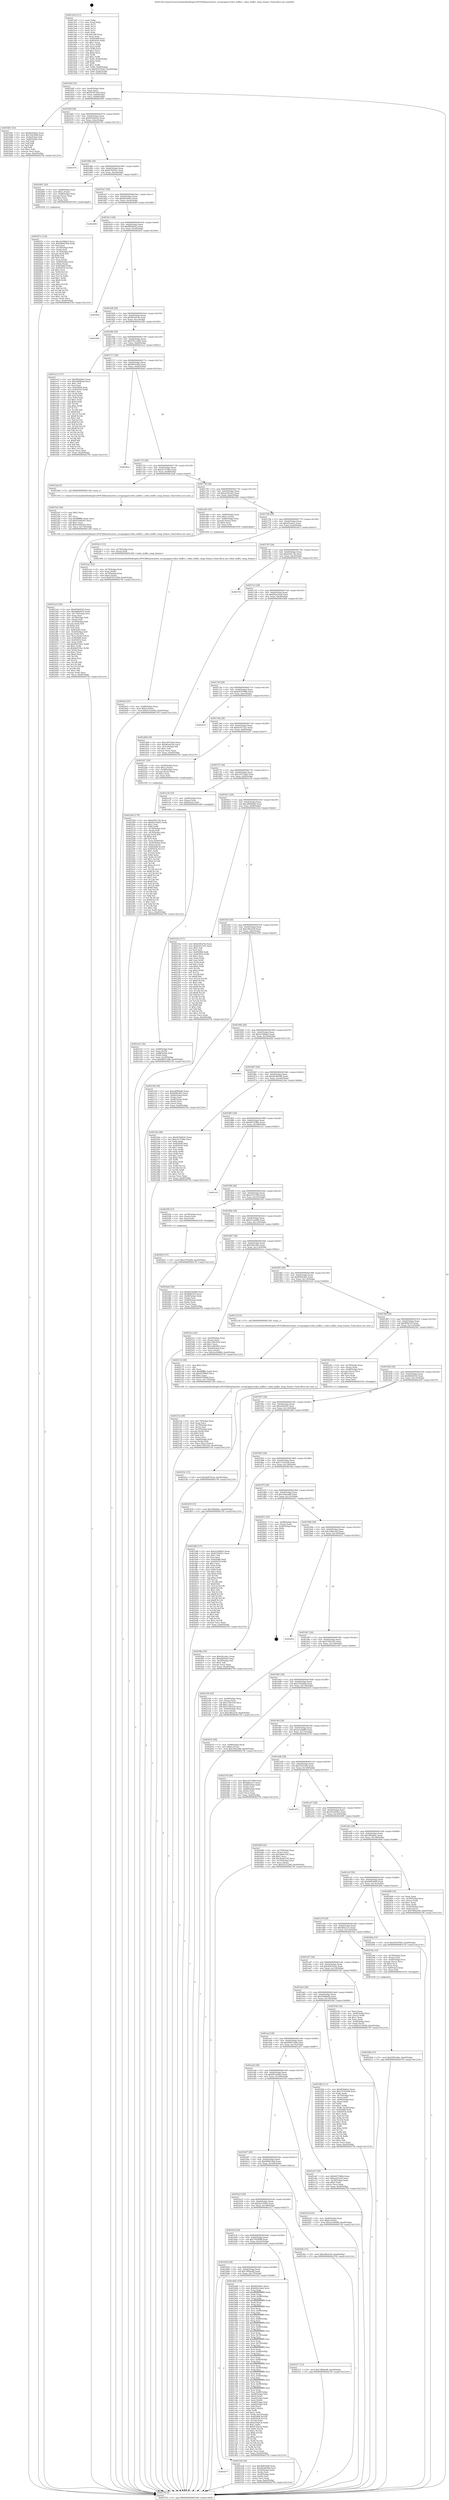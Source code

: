 digraph "0x4015e0" {
  label = "0x4015e0 (/mnt/c/Users/mathe/Desktop/tcc/POCII/binaries/extr_scrcpyappsrcvideo_buffer.c_video_buffer_swap_frames_Final-ollvm.out::main(0))"
  labelloc = "t"
  node[shape=record]

  Entry [label="",width=0.3,height=0.3,shape=circle,fillcolor=black,style=filled]
  "0x40164f" [label="{
     0x40164f [32]\l
     | [instrs]\l
     &nbsp;&nbsp;0x40164f \<+6\>: mov -0xa0(%rbp),%eax\l
     &nbsp;&nbsp;0x401655 \<+2\>: mov %eax,%ecx\l
     &nbsp;&nbsp;0x401657 \<+6\>: sub $0x825074d5,%ecx\l
     &nbsp;&nbsp;0x40165d \<+6\>: mov %eax,-0xb4(%rbp)\l
     &nbsp;&nbsp;0x401663 \<+6\>: mov %ecx,-0xb8(%rbp)\l
     &nbsp;&nbsp;0x401669 \<+6\>: je 0000000000401b81 \<main+0x5a1\>\l
  }"]
  "0x401b81" [label="{
     0x401b81 [53]\l
     | [instrs]\l
     &nbsp;&nbsp;0x401b81 \<+5\>: mov $0x8ef5e8ec,%eax\l
     &nbsp;&nbsp;0x401b86 \<+5\>: mov $0x76456f8f,%ecx\l
     &nbsp;&nbsp;0x401b8b \<+6\>: mov -0x9a(%rbp),%dl\l
     &nbsp;&nbsp;0x401b91 \<+7\>: mov -0x99(%rbp),%sil\l
     &nbsp;&nbsp;0x401b98 \<+3\>: mov %dl,%dil\l
     &nbsp;&nbsp;0x401b9b \<+3\>: and %sil,%dil\l
     &nbsp;&nbsp;0x401b9e \<+3\>: xor %sil,%dl\l
     &nbsp;&nbsp;0x401ba1 \<+3\>: or %dl,%dil\l
     &nbsp;&nbsp;0x401ba4 \<+4\>: test $0x1,%dil\l
     &nbsp;&nbsp;0x401ba8 \<+3\>: cmovne %ecx,%eax\l
     &nbsp;&nbsp;0x401bab \<+6\>: mov %eax,-0xa0(%rbp)\l
     &nbsp;&nbsp;0x401bb1 \<+5\>: jmp 00000000004027f4 \<main+0x1214\>\l
  }"]
  "0x40166f" [label="{
     0x40166f [28]\l
     | [instrs]\l
     &nbsp;&nbsp;0x40166f \<+5\>: jmp 0000000000401674 \<main+0x94\>\l
     &nbsp;&nbsp;0x401674 \<+6\>: mov -0xb4(%rbp),%eax\l
     &nbsp;&nbsp;0x40167a \<+5\>: sub $0x8594d543,%eax\l
     &nbsp;&nbsp;0x40167f \<+6\>: mov %eax,-0xbc(%rbp)\l
     &nbsp;&nbsp;0x401685 \<+6\>: je 0000000000402791 \<main+0x11b1\>\l
  }"]
  "0x4027f4" [label="{
     0x4027f4 [5]\l
     | [instrs]\l
     &nbsp;&nbsp;0x4027f4 \<+5\>: jmp 000000000040164f \<main+0x6f\>\l
  }"]
  "0x4015e0" [label="{
     0x4015e0 [111]\l
     | [instrs]\l
     &nbsp;&nbsp;0x4015e0 \<+1\>: push %rbp\l
     &nbsp;&nbsp;0x4015e1 \<+3\>: mov %rsp,%rbp\l
     &nbsp;&nbsp;0x4015e4 \<+2\>: push %r15\l
     &nbsp;&nbsp;0x4015e6 \<+2\>: push %r14\l
     &nbsp;&nbsp;0x4015e8 \<+2\>: push %r13\l
     &nbsp;&nbsp;0x4015ea \<+2\>: push %r12\l
     &nbsp;&nbsp;0x4015ec \<+1\>: push %rbx\l
     &nbsp;&nbsp;0x4015ed \<+7\>: sub $0x168,%rsp\l
     &nbsp;&nbsp;0x4015f4 \<+2\>: xor %eax,%eax\l
     &nbsp;&nbsp;0x4015f6 \<+7\>: mov 0x405068,%ecx\l
     &nbsp;&nbsp;0x4015fd \<+7\>: mov 0x405054,%edx\l
     &nbsp;&nbsp;0x401604 \<+3\>: sub $0x1,%eax\l
     &nbsp;&nbsp;0x401607 \<+3\>: mov %ecx,%r8d\l
     &nbsp;&nbsp;0x40160a \<+3\>: add %eax,%r8d\l
     &nbsp;&nbsp;0x40160d \<+4\>: imul %r8d,%ecx\l
     &nbsp;&nbsp;0x401611 \<+3\>: and $0x1,%ecx\l
     &nbsp;&nbsp;0x401614 \<+3\>: cmp $0x0,%ecx\l
     &nbsp;&nbsp;0x401617 \<+4\>: sete %r9b\l
     &nbsp;&nbsp;0x40161b \<+4\>: and $0x1,%r9b\l
     &nbsp;&nbsp;0x40161f \<+7\>: mov %r9b,-0x9a(%rbp)\l
     &nbsp;&nbsp;0x401626 \<+3\>: cmp $0xa,%edx\l
     &nbsp;&nbsp;0x401629 \<+4\>: setl %r9b\l
     &nbsp;&nbsp;0x40162d \<+4\>: and $0x1,%r9b\l
     &nbsp;&nbsp;0x401631 \<+7\>: mov %r9b,-0x99(%rbp)\l
     &nbsp;&nbsp;0x401638 \<+10\>: movl $0x825074d5,-0xa0(%rbp)\l
     &nbsp;&nbsp;0x401642 \<+6\>: mov %edi,-0xa4(%rbp)\l
     &nbsp;&nbsp;0x401648 \<+7\>: mov %rsi,-0xb0(%rbp)\l
  }"]
  Exit [label="",width=0.3,height=0.3,shape=circle,fillcolor=black,style=filled,peripheries=2]
  "0x402791" [label="{
     0x402791\l
  }", style=dashed]
  "0x40168b" [label="{
     0x40168b [28]\l
     | [instrs]\l
     &nbsp;&nbsp;0x40168b \<+5\>: jmp 0000000000401690 \<main+0xb0\>\l
     &nbsp;&nbsp;0x401690 \<+6\>: mov -0xb4(%rbp),%eax\l
     &nbsp;&nbsp;0x401696 \<+5\>: sub $0x87f265e1,%eax\l
     &nbsp;&nbsp;0x40169b \<+6\>: mov %eax,-0xc0(%rbp)\l
     &nbsp;&nbsp;0x4016a1 \<+6\>: je 0000000000402061 \<main+0xa81\>\l
  }"]
  "0x402603" [label="{
     0x402603 [15]\l
     | [instrs]\l
     &nbsp;&nbsp;0x402603 \<+10\>: movl $0x27f5eb66,-0xa0(%rbp)\l
     &nbsp;&nbsp;0x40260d \<+5\>: jmp 00000000004027f4 \<main+0x1214\>\l
  }"]
  "0x402061" [label="{
     0x402061 [29]\l
     | [instrs]\l
     &nbsp;&nbsp;0x402061 \<+4\>: mov -0x68(%rbp),%rax\l
     &nbsp;&nbsp;0x402065 \<+6\>: movl $0x1,(%rax)\l
     &nbsp;&nbsp;0x40206b \<+4\>: mov -0x68(%rbp),%rax\l
     &nbsp;&nbsp;0x40206f \<+3\>: movslq (%rax),%rax\l
     &nbsp;&nbsp;0x402072 \<+4\>: shl $0x2,%rax\l
     &nbsp;&nbsp;0x402076 \<+3\>: mov %rax,%rdi\l
     &nbsp;&nbsp;0x402079 \<+5\>: call 0000000000401050 \<malloc@plt\>\l
     | [calls]\l
     &nbsp;&nbsp;0x401050 \{1\} (unknown)\l
  }"]
  "0x4016a7" [label="{
     0x4016a7 [28]\l
     | [instrs]\l
     &nbsp;&nbsp;0x4016a7 \<+5\>: jmp 00000000004016ac \<main+0xcc\>\l
     &nbsp;&nbsp;0x4016ac \<+6\>: mov -0xb4(%rbp),%eax\l
     &nbsp;&nbsp;0x4016b2 \<+5\>: sub $0x8ef5e8ec,%eax\l
     &nbsp;&nbsp;0x4016b7 \<+6\>: mov %eax,-0xc4(%rbp)\l
     &nbsp;&nbsp;0x4016bd \<+6\>: je 0000000000402669 \<main+0x1089\>\l
  }"]
  "0x4025bb" [label="{
     0x4025bb [15]\l
     | [instrs]\l
     &nbsp;&nbsp;0x4025bb \<+10\>: movl $0xf385c00e,-0xa0(%rbp)\l
     &nbsp;&nbsp;0x4025c5 \<+5\>: jmp 00000000004027f4 \<main+0x1214\>\l
  }"]
  "0x402669" [label="{
     0x402669\l
  }", style=dashed]
  "0x4016c3" [label="{
     0x4016c3 [28]\l
     | [instrs]\l
     &nbsp;&nbsp;0x4016c3 \<+5\>: jmp 00000000004016c8 \<main+0xe8\>\l
     &nbsp;&nbsp;0x4016c8 \<+6\>: mov -0xb4(%rbp),%eax\l
     &nbsp;&nbsp;0x4016ce \<+5\>: sub $0x8f2bb0e2,%eax\l
     &nbsp;&nbsp;0x4016d3 \<+6\>: mov %eax,-0xc8(%rbp)\l
     &nbsp;&nbsp;0x4016d9 \<+6\>: je 00000000004026cf \<main+0x10ef\>\l
  }"]
  "0x40252c" [label="{
     0x40252c [15]\l
     | [instrs]\l
     &nbsp;&nbsp;0x40252c \<+10\>: movl $0x4d679c4a,-0xa0(%rbp)\l
     &nbsp;&nbsp;0x402536 \<+5\>: jmp 00000000004027f4 \<main+0x1214\>\l
  }"]
  "0x4026cf" [label="{
     0x4026cf\l
  }", style=dashed]
  "0x4016df" [label="{
     0x4016df [28]\l
     | [instrs]\l
     &nbsp;&nbsp;0x4016df \<+5\>: jmp 00000000004016e4 \<main+0x104\>\l
     &nbsp;&nbsp;0x4016e4 \<+6\>: mov -0xb4(%rbp),%eax\l
     &nbsp;&nbsp;0x4016ea \<+5\>: sub $0x963ef1de,%eax\l
     &nbsp;&nbsp;0x4016ef \<+6\>: mov %eax,-0xcc(%rbp)\l
     &nbsp;&nbsp;0x4016f5 \<+6\>: je 0000000000401d26 \<main+0x746\>\l
  }"]
  "0x4024cf" [label="{
     0x4024cf [25]\l
     | [instrs]\l
     &nbsp;&nbsp;0x4024cf \<+4\>: mov -0x48(%rbp),%rax\l
     &nbsp;&nbsp;0x4024d3 \<+6\>: movl $0x0,(%rax)\l
     &nbsp;&nbsp;0x4024d9 \<+10\>: movl $0xe512e04b,-0xa0(%rbp)\l
     &nbsp;&nbsp;0x4024e3 \<+5\>: jmp 00000000004027f4 \<main+0x1214\>\l
  }"]
  "0x401d26" [label="{
     0x401d26\l
  }", style=dashed]
  "0x4016fb" [label="{
     0x4016fb [28]\l
     | [instrs]\l
     &nbsp;&nbsp;0x4016fb \<+5\>: jmp 0000000000401700 \<main+0x120\>\l
     &nbsp;&nbsp;0x401700 \<+6\>: mov -0xb4(%rbp),%eax\l
     &nbsp;&nbsp;0x401706 \<+5\>: sub $0x97b12266,%eax\l
     &nbsp;&nbsp;0x40170b \<+6\>: mov %eax,-0xd0(%rbp)\l
     &nbsp;&nbsp;0x401711 \<+6\>: je 0000000000401ec2 \<main+0x8e2\>\l
  }"]
  "0x4023cd" [label="{
     0x4023cd [140]\l
     | [instrs]\l
     &nbsp;&nbsp;0x4023cd \<+5\>: mov $0x8594d543,%ecx\l
     &nbsp;&nbsp;0x4023d2 \<+5\>: mov $0xfb682834,%edx\l
     &nbsp;&nbsp;0x4023d7 \<+6\>: mov -0x178(%rbp),%esi\l
     &nbsp;&nbsp;0x4023dd \<+3\>: imul %eax,%esi\l
     &nbsp;&nbsp;0x4023e0 \<+4\>: mov -0x78(%rbp),%rdi\l
     &nbsp;&nbsp;0x4023e4 \<+3\>: mov (%rdi),%rdi\l
     &nbsp;&nbsp;0x4023e7 \<+4\>: mov -0x70(%rbp),%r8\l
     &nbsp;&nbsp;0x4023eb \<+3\>: movslq (%r8),%r8\l
     &nbsp;&nbsp;0x4023ee \<+4\>: shl $0x4,%r8\l
     &nbsp;&nbsp;0x4023f2 \<+3\>: add %r8,%rdi\l
     &nbsp;&nbsp;0x4023f5 \<+4\>: mov 0x8(%rdi),%rdi\l
     &nbsp;&nbsp;0x4023f9 \<+4\>: mov -0x50(%rbp),%r8\l
     &nbsp;&nbsp;0x4023fd \<+3\>: movslq (%r8),%r8\l
     &nbsp;&nbsp;0x402400 \<+4\>: mov %esi,(%rdi,%r8,4)\l
     &nbsp;&nbsp;0x402404 \<+7\>: mov 0x405068,%eax\l
     &nbsp;&nbsp;0x40240b \<+7\>: mov 0x405054,%esi\l
     &nbsp;&nbsp;0x402412 \<+3\>: mov %eax,%r9d\l
     &nbsp;&nbsp;0x402415 \<+7\>: add $0x8ef339cc,%r9d\l
     &nbsp;&nbsp;0x40241c \<+4\>: sub $0x1,%r9d\l
     &nbsp;&nbsp;0x402420 \<+7\>: sub $0x8ef339cc,%r9d\l
     &nbsp;&nbsp;0x402427 \<+4\>: imul %r9d,%eax\l
     &nbsp;&nbsp;0x40242b \<+3\>: and $0x1,%eax\l
     &nbsp;&nbsp;0x40242e \<+3\>: cmp $0x0,%eax\l
     &nbsp;&nbsp;0x402431 \<+4\>: sete %r10b\l
     &nbsp;&nbsp;0x402435 \<+3\>: cmp $0xa,%esi\l
     &nbsp;&nbsp;0x402438 \<+4\>: setl %r11b\l
     &nbsp;&nbsp;0x40243c \<+3\>: mov %r10b,%bl\l
     &nbsp;&nbsp;0x40243f \<+3\>: and %r11b,%bl\l
     &nbsp;&nbsp;0x402442 \<+3\>: xor %r11b,%r10b\l
     &nbsp;&nbsp;0x402445 \<+3\>: or %r10b,%bl\l
     &nbsp;&nbsp;0x402448 \<+3\>: test $0x1,%bl\l
     &nbsp;&nbsp;0x40244b \<+3\>: cmovne %edx,%ecx\l
     &nbsp;&nbsp;0x40244e \<+6\>: mov %ecx,-0xa0(%rbp)\l
     &nbsp;&nbsp;0x402454 \<+5\>: jmp 00000000004027f4 \<main+0x1214\>\l
  }"]
  "0x401ec2" [label="{
     0x401ec2 [137]\l
     | [instrs]\l
     &nbsp;&nbsp;0x401ec2 \<+5\>: mov $0x8f2bb0e2,%eax\l
     &nbsp;&nbsp;0x401ec7 \<+5\>: mov $0x5469fa9a,%ecx\l
     &nbsp;&nbsp;0x401ecc \<+2\>: mov $0x1,%dl\l
     &nbsp;&nbsp;0x401ece \<+2\>: xor %esi,%esi\l
     &nbsp;&nbsp;0x401ed0 \<+7\>: mov 0x405068,%edi\l
     &nbsp;&nbsp;0x401ed7 \<+8\>: mov 0x405054,%r8d\l
     &nbsp;&nbsp;0x401edf \<+3\>: sub $0x1,%esi\l
     &nbsp;&nbsp;0x401ee2 \<+3\>: mov %edi,%r9d\l
     &nbsp;&nbsp;0x401ee5 \<+3\>: add %esi,%r9d\l
     &nbsp;&nbsp;0x401ee8 \<+4\>: imul %r9d,%edi\l
     &nbsp;&nbsp;0x401eec \<+3\>: and $0x1,%edi\l
     &nbsp;&nbsp;0x401eef \<+3\>: cmp $0x0,%edi\l
     &nbsp;&nbsp;0x401ef2 \<+4\>: sete %r10b\l
     &nbsp;&nbsp;0x401ef6 \<+4\>: cmp $0xa,%r8d\l
     &nbsp;&nbsp;0x401efa \<+4\>: setl %r11b\l
     &nbsp;&nbsp;0x401efe \<+3\>: mov %r10b,%bl\l
     &nbsp;&nbsp;0x401f01 \<+3\>: xor $0xff,%bl\l
     &nbsp;&nbsp;0x401f04 \<+3\>: mov %r11b,%r14b\l
     &nbsp;&nbsp;0x401f07 \<+4\>: xor $0xff,%r14b\l
     &nbsp;&nbsp;0x401f0b \<+3\>: xor $0x1,%dl\l
     &nbsp;&nbsp;0x401f0e \<+3\>: mov %bl,%r15b\l
     &nbsp;&nbsp;0x401f11 \<+4\>: and $0xff,%r15b\l
     &nbsp;&nbsp;0x401f15 \<+3\>: and %dl,%r10b\l
     &nbsp;&nbsp;0x401f18 \<+3\>: mov %r14b,%r12b\l
     &nbsp;&nbsp;0x401f1b \<+4\>: and $0xff,%r12b\l
     &nbsp;&nbsp;0x401f1f \<+3\>: and %dl,%r11b\l
     &nbsp;&nbsp;0x401f22 \<+3\>: or %r10b,%r15b\l
     &nbsp;&nbsp;0x401f25 \<+3\>: or %r11b,%r12b\l
     &nbsp;&nbsp;0x401f28 \<+3\>: xor %r12b,%r15b\l
     &nbsp;&nbsp;0x401f2b \<+3\>: or %r14b,%bl\l
     &nbsp;&nbsp;0x401f2e \<+3\>: xor $0xff,%bl\l
     &nbsp;&nbsp;0x401f31 \<+3\>: or $0x1,%dl\l
     &nbsp;&nbsp;0x401f34 \<+2\>: and %dl,%bl\l
     &nbsp;&nbsp;0x401f36 \<+3\>: or %bl,%r15b\l
     &nbsp;&nbsp;0x401f39 \<+4\>: test $0x1,%r15b\l
     &nbsp;&nbsp;0x401f3d \<+3\>: cmovne %ecx,%eax\l
     &nbsp;&nbsp;0x401f40 \<+6\>: mov %eax,-0xa0(%rbp)\l
     &nbsp;&nbsp;0x401f46 \<+5\>: jmp 00000000004027f4 \<main+0x1214\>\l
  }"]
  "0x401717" [label="{
     0x401717 [28]\l
     | [instrs]\l
     &nbsp;&nbsp;0x401717 \<+5\>: jmp 000000000040171c \<main+0x13c\>\l
     &nbsp;&nbsp;0x40171c \<+6\>: mov -0xb4(%rbp),%eax\l
     &nbsp;&nbsp;0x401722 \<+5\>: sub $0x9953cf0a,%eax\l
     &nbsp;&nbsp;0x401727 \<+6\>: mov %eax,-0xd4(%rbp)\l
     &nbsp;&nbsp;0x40172d \<+6\>: je 00000000004026ae \<main+0x10ce\>\l
  }"]
  "0x4023a5" [label="{
     0x4023a5 [40]\l
     | [instrs]\l
     &nbsp;&nbsp;0x4023a5 \<+5\>: mov $0x2,%ecx\l
     &nbsp;&nbsp;0x4023aa \<+1\>: cltd\l
     &nbsp;&nbsp;0x4023ab \<+2\>: idiv %ecx\l
     &nbsp;&nbsp;0x4023ad \<+6\>: imul $0xfffffffe,%edx,%ecx\l
     &nbsp;&nbsp;0x4023b3 \<+6\>: sub $0x91646203,%ecx\l
     &nbsp;&nbsp;0x4023b9 \<+3\>: add $0x1,%ecx\l
     &nbsp;&nbsp;0x4023bc \<+6\>: add $0x91646203,%ecx\l
     &nbsp;&nbsp;0x4023c2 \<+6\>: mov %ecx,-0x178(%rbp)\l
     &nbsp;&nbsp;0x4023c8 \<+5\>: call 0000000000401160 \<next_i\>\l
     | [calls]\l
     &nbsp;&nbsp;0x401160 \{1\} (/mnt/c/Users/mathe/Desktop/tcc/POCII/binaries/extr_scrcpyappsrcvideo_buffer.c_video_buffer_swap_frames_Final-ollvm.out::next_i)\l
  }"]
  "0x4026ae" [label="{
     0x4026ae\l
  }", style=dashed]
  "0x401733" [label="{
     0x401733 [28]\l
     | [instrs]\l
     &nbsp;&nbsp;0x401733 \<+5\>: jmp 0000000000401738 \<main+0x158\>\l
     &nbsp;&nbsp;0x401738 \<+6\>: mov -0xb4(%rbp),%eax\l
     &nbsp;&nbsp;0x40173e \<+5\>: sub $0xa5137b8e,%eax\l
     &nbsp;&nbsp;0x401743 \<+6\>: mov %eax,-0xd8(%rbp)\l
     &nbsp;&nbsp;0x401749 \<+6\>: je 00000000004023a0 \<main+0xdc0\>\l
  }"]
  "0x401b77" [label="{
     0x401b77\l
  }", style=dashed]
  "0x4023a0" [label="{
     0x4023a0 [5]\l
     | [instrs]\l
     &nbsp;&nbsp;0x4023a0 \<+5\>: call 0000000000401160 \<next_i\>\l
     | [calls]\l
     &nbsp;&nbsp;0x401160 \{1\} (/mnt/c/Users/mathe/Desktop/tcc/POCII/binaries/extr_scrcpyappsrcvideo_buffer.c_video_buffer_swap_frames_Final-ollvm.out::next_i)\l
  }"]
  "0x40174f" [label="{
     0x40174f [28]\l
     | [instrs]\l
     &nbsp;&nbsp;0x40174f \<+5\>: jmp 0000000000401754 \<main+0x174\>\l
     &nbsp;&nbsp;0x401754 \<+6\>: mov -0xb4(%rbp),%eax\l
     &nbsp;&nbsp;0x40175a \<+5\>: sub $0xaa5f1a42,%eax\l
     &nbsp;&nbsp;0x40175f \<+6\>: mov %eax,-0xdc(%rbp)\l
     &nbsp;&nbsp;0x401765 \<+6\>: je 0000000000401e85 \<main+0x8a5\>\l
  }"]
  "0x402326" [label="{
     0x402326 [36]\l
     | [instrs]\l
     &nbsp;&nbsp;0x402326 \<+5\>: mov $0x4bf936d0,%eax\l
     &nbsp;&nbsp;0x40232b \<+5\>: mov $0xd43b6586,%ecx\l
     &nbsp;&nbsp;0x402330 \<+4\>: mov -0x50(%rbp),%rdx\l
     &nbsp;&nbsp;0x402334 \<+2\>: mov (%rdx),%esi\l
     &nbsp;&nbsp;0x402336 \<+4\>: mov -0x58(%rbp),%rdx\l
     &nbsp;&nbsp;0x40233a \<+2\>: cmp (%rdx),%esi\l
     &nbsp;&nbsp;0x40233c \<+3\>: cmovl %ecx,%eax\l
     &nbsp;&nbsp;0x40233f \<+6\>: mov %eax,-0xa0(%rbp)\l
     &nbsp;&nbsp;0x402345 \<+5\>: jmp 00000000004027f4 \<main+0x1214\>\l
  }"]
  "0x401e85" [label="{
     0x401e85 [29]\l
     | [instrs]\l
     &nbsp;&nbsp;0x401e85 \<+4\>: mov -0x80(%rbp),%rax\l
     &nbsp;&nbsp;0x401e89 \<+6\>: movl $0x1,(%rax)\l
     &nbsp;&nbsp;0x401e8f \<+4\>: mov -0x80(%rbp),%rax\l
     &nbsp;&nbsp;0x401e93 \<+3\>: movslq (%rax),%rax\l
     &nbsp;&nbsp;0x401e96 \<+4\>: shl $0x4,%rax\l
     &nbsp;&nbsp;0x401e9a \<+3\>: mov %rax,%rdi\l
     &nbsp;&nbsp;0x401e9d \<+5\>: call 0000000000401050 \<malloc@plt\>\l
     | [calls]\l
     &nbsp;&nbsp;0x401050 \{1\} (unknown)\l
  }"]
  "0x40176b" [label="{
     0x40176b [28]\l
     | [instrs]\l
     &nbsp;&nbsp;0x40176b \<+5\>: jmp 0000000000401770 \<main+0x190\>\l
     &nbsp;&nbsp;0x401770 \<+6\>: mov -0xb4(%rbp),%eax\l
     &nbsp;&nbsp;0x401776 \<+5\>: sub $0xaf2cedcc,%eax\l
     &nbsp;&nbsp;0x40177b \<+6\>: mov %eax,-0xe0(%rbp)\l
     &nbsp;&nbsp;0x401781 \<+6\>: je 00000000004024c3 \<main+0xee3\>\l
  }"]
  "0x402264" [label="{
     0x402264 [179]\l
     | [instrs]\l
     &nbsp;&nbsp;0x402264 \<+5\>: mov $0xb285c7fa,%ecx\l
     &nbsp;&nbsp;0x402269 \<+5\>: mov $0x6a51949c,%edx\l
     &nbsp;&nbsp;0x40226e \<+3\>: mov $0x1,%sil\l
     &nbsp;&nbsp;0x402271 \<+3\>: xor %r8d,%r8d\l
     &nbsp;&nbsp;0x402274 \<+4\>: mov -0x78(%rbp),%rdi\l
     &nbsp;&nbsp;0x402278 \<+3\>: mov (%rdi),%rdi\l
     &nbsp;&nbsp;0x40227b \<+4\>: mov -0x70(%rbp),%r9\l
     &nbsp;&nbsp;0x40227f \<+3\>: movslq (%r9),%r9\l
     &nbsp;&nbsp;0x402282 \<+4\>: shl $0x4,%r9\l
     &nbsp;&nbsp;0x402286 \<+3\>: add %r9,%rdi\l
     &nbsp;&nbsp;0x402289 \<+4\>: mov %rax,0x8(%rdi)\l
     &nbsp;&nbsp;0x40228d \<+4\>: mov -0x50(%rbp),%rax\l
     &nbsp;&nbsp;0x402291 \<+6\>: movl $0x0,(%rax)\l
     &nbsp;&nbsp;0x402297 \<+8\>: mov 0x405068,%r10d\l
     &nbsp;&nbsp;0x40229f \<+8\>: mov 0x405054,%r11d\l
     &nbsp;&nbsp;0x4022a7 \<+4\>: sub $0x1,%r8d\l
     &nbsp;&nbsp;0x4022ab \<+3\>: mov %r10d,%ebx\l
     &nbsp;&nbsp;0x4022ae \<+3\>: add %r8d,%ebx\l
     &nbsp;&nbsp;0x4022b1 \<+4\>: imul %ebx,%r10d\l
     &nbsp;&nbsp;0x4022b5 \<+4\>: and $0x1,%r10d\l
     &nbsp;&nbsp;0x4022b9 \<+4\>: cmp $0x0,%r10d\l
     &nbsp;&nbsp;0x4022bd \<+4\>: sete %r14b\l
     &nbsp;&nbsp;0x4022c1 \<+4\>: cmp $0xa,%r11d\l
     &nbsp;&nbsp;0x4022c5 \<+4\>: setl %r15b\l
     &nbsp;&nbsp;0x4022c9 \<+3\>: mov %r14b,%r12b\l
     &nbsp;&nbsp;0x4022cc \<+4\>: xor $0xff,%r12b\l
     &nbsp;&nbsp;0x4022d0 \<+3\>: mov %r15b,%r13b\l
     &nbsp;&nbsp;0x4022d3 \<+4\>: xor $0xff,%r13b\l
     &nbsp;&nbsp;0x4022d7 \<+4\>: xor $0x1,%sil\l
     &nbsp;&nbsp;0x4022db \<+3\>: mov %r12b,%al\l
     &nbsp;&nbsp;0x4022de \<+2\>: and $0xff,%al\l
     &nbsp;&nbsp;0x4022e0 \<+3\>: and %sil,%r14b\l
     &nbsp;&nbsp;0x4022e3 \<+3\>: mov %r13b,%dil\l
     &nbsp;&nbsp;0x4022e6 \<+4\>: and $0xff,%dil\l
     &nbsp;&nbsp;0x4022ea \<+3\>: and %sil,%r15b\l
     &nbsp;&nbsp;0x4022ed \<+3\>: or %r14b,%al\l
     &nbsp;&nbsp;0x4022f0 \<+3\>: or %r15b,%dil\l
     &nbsp;&nbsp;0x4022f3 \<+3\>: xor %dil,%al\l
     &nbsp;&nbsp;0x4022f6 \<+3\>: or %r13b,%r12b\l
     &nbsp;&nbsp;0x4022f9 \<+4\>: xor $0xff,%r12b\l
     &nbsp;&nbsp;0x4022fd \<+4\>: or $0x1,%sil\l
     &nbsp;&nbsp;0x402301 \<+3\>: and %sil,%r12b\l
     &nbsp;&nbsp;0x402304 \<+3\>: or %r12b,%al\l
     &nbsp;&nbsp;0x402307 \<+2\>: test $0x1,%al\l
     &nbsp;&nbsp;0x402309 \<+3\>: cmovne %edx,%ecx\l
     &nbsp;&nbsp;0x40230c \<+6\>: mov %ecx,-0xa0(%rbp)\l
     &nbsp;&nbsp;0x402312 \<+5\>: jmp 00000000004027f4 \<main+0x1214\>\l
  }"]
  "0x4024c3" [label="{
     0x4024c3 [12]\l
     | [instrs]\l
     &nbsp;&nbsp;0x4024c3 \<+4\>: mov -0x78(%rbp),%rax\l
     &nbsp;&nbsp;0x4024c7 \<+3\>: mov (%rax),%rdi\l
     &nbsp;&nbsp;0x4024ca \<+5\>: call 0000000000401400 \<video_buffer_swap_frames\>\l
     | [calls]\l
     &nbsp;&nbsp;0x401400 \{1\} (/mnt/c/Users/mathe/Desktop/tcc/POCII/binaries/extr_scrcpyappsrcvideo_buffer.c_video_buffer_swap_frames_Final-ollvm.out::video_buffer_swap_frames)\l
  }"]
  "0x401787" [label="{
     0x401787 [28]\l
     | [instrs]\l
     &nbsp;&nbsp;0x401787 \<+5\>: jmp 000000000040178c \<main+0x1ac\>\l
     &nbsp;&nbsp;0x40178c \<+6\>: mov -0xb4(%rbp),%eax\l
     &nbsp;&nbsp;0x401792 \<+5\>: sub $0xb285c7fa,%eax\l
     &nbsp;&nbsp;0x401797 \<+6\>: mov %eax,-0xe4(%rbp)\l
     &nbsp;&nbsp;0x40179d \<+6\>: je 0000000000402742 \<main+0x1162\>\l
  }"]
  "0x40215a" [label="{
     0x40215a [58]\l
     | [instrs]\l
     &nbsp;&nbsp;0x40215a \<+6\>: mov -0x174(%rbp),%ecx\l
     &nbsp;&nbsp;0x402160 \<+3\>: imul %eax,%ecx\l
     &nbsp;&nbsp;0x402163 \<+4\>: mov -0x78(%rbp),%rsi\l
     &nbsp;&nbsp;0x402167 \<+3\>: mov (%rsi),%rsi\l
     &nbsp;&nbsp;0x40216a \<+4\>: mov -0x70(%rbp),%rdi\l
     &nbsp;&nbsp;0x40216e \<+3\>: movslq (%rdi),%rdi\l
     &nbsp;&nbsp;0x402171 \<+4\>: shl $0x4,%rdi\l
     &nbsp;&nbsp;0x402175 \<+3\>: add %rdi,%rsi\l
     &nbsp;&nbsp;0x402178 \<+3\>: mov (%rsi),%rsi\l
     &nbsp;&nbsp;0x40217b \<+4\>: mov -0x60(%rbp),%rdi\l
     &nbsp;&nbsp;0x40217f \<+3\>: movslq (%rdi),%rdi\l
     &nbsp;&nbsp;0x402182 \<+3\>: mov %ecx,(%rsi,%rdi,4)\l
     &nbsp;&nbsp;0x402185 \<+10\>: movl $0x27963c92,-0xa0(%rbp)\l
     &nbsp;&nbsp;0x40218f \<+5\>: jmp 00000000004027f4 \<main+0x1214\>\l
  }"]
  "0x402742" [label="{
     0x402742\l
  }", style=dashed]
  "0x4017a3" [label="{
     0x4017a3 [28]\l
     | [instrs]\l
     &nbsp;&nbsp;0x4017a3 \<+5\>: jmp 00000000004017a8 \<main+0x1c8\>\l
     &nbsp;&nbsp;0x4017a8 \<+6\>: mov -0xb4(%rbp),%eax\l
     &nbsp;&nbsp;0x4017ae \<+5\>: sub $0xb82e3eed,%eax\l
     &nbsp;&nbsp;0x4017b3 \<+6\>: mov %eax,-0xe8(%rbp)\l
     &nbsp;&nbsp;0x4017b9 \<+6\>: je 0000000000401d08 \<main+0x728\>\l
  }"]
  "0x402132" [label="{
     0x402132 [40]\l
     | [instrs]\l
     &nbsp;&nbsp;0x402132 \<+5\>: mov $0x2,%ecx\l
     &nbsp;&nbsp;0x402137 \<+1\>: cltd\l
     &nbsp;&nbsp;0x402138 \<+2\>: idiv %ecx\l
     &nbsp;&nbsp;0x40213a \<+6\>: imul $0xfffffffe,%edx,%ecx\l
     &nbsp;&nbsp;0x402140 \<+6\>: sub $0xb97ff46d,%ecx\l
     &nbsp;&nbsp;0x402146 \<+3\>: add $0x1,%ecx\l
     &nbsp;&nbsp;0x402149 \<+6\>: add $0xb97ff46d,%ecx\l
     &nbsp;&nbsp;0x40214f \<+6\>: mov %ecx,-0x174(%rbp)\l
     &nbsp;&nbsp;0x402155 \<+5\>: call 0000000000401160 \<next_i\>\l
     | [calls]\l
     &nbsp;&nbsp;0x401160 \{1\} (/mnt/c/Users/mathe/Desktop/tcc/POCII/binaries/extr_scrcpyappsrcvideo_buffer.c_video_buffer_swap_frames_Final-ollvm.out::next_i)\l
  }"]
  "0x401d08" [label="{
     0x401d08 [30]\l
     | [instrs]\l
     &nbsp;&nbsp;0x401d08 \<+5\>: mov $0xc5975da0,%eax\l
     &nbsp;&nbsp;0x401d0d \<+5\>: mov $0x963ef1de,%ecx\l
     &nbsp;&nbsp;0x401d12 \<+3\>: mov -0x31(%rbp),%dl\l
     &nbsp;&nbsp;0x401d15 \<+3\>: test $0x1,%dl\l
     &nbsp;&nbsp;0x401d18 \<+3\>: cmovne %ecx,%eax\l
     &nbsp;&nbsp;0x401d1b \<+6\>: mov %eax,-0xa0(%rbp)\l
     &nbsp;&nbsp;0x401d21 \<+5\>: jmp 00000000004027f4 \<main+0x1214\>\l
  }"]
  "0x4017bf" [label="{
     0x4017bf [28]\l
     | [instrs]\l
     &nbsp;&nbsp;0x4017bf \<+5\>: jmp 00000000004017c4 \<main+0x1e4\>\l
     &nbsp;&nbsp;0x4017c4 \<+6\>: mov -0xb4(%rbp),%eax\l
     &nbsp;&nbsp;0x4017ca \<+5\>: sub $0xb937086b,%eax\l
     &nbsp;&nbsp;0x4017cf \<+6\>: mov %eax,-0xec(%rbp)\l
     &nbsp;&nbsp;0x4017d5 \<+6\>: je 0000000000402612 \<main+0x1032\>\l
  }"]
  "0x40207e" [label="{
     0x40207e [124]\l
     | [instrs]\l
     &nbsp;&nbsp;0x40207e \<+5\>: mov $0xcb188da3,%ecx\l
     &nbsp;&nbsp;0x402083 \<+5\>: mov $0x698452bd,%edx\l
     &nbsp;&nbsp;0x402088 \<+2\>: xor %esi,%esi\l
     &nbsp;&nbsp;0x40208a \<+4\>: mov -0x78(%rbp),%rdi\l
     &nbsp;&nbsp;0x40208e \<+3\>: mov (%rdi),%rdi\l
     &nbsp;&nbsp;0x402091 \<+4\>: mov -0x70(%rbp),%r8\l
     &nbsp;&nbsp;0x402095 \<+3\>: movslq (%r8),%r8\l
     &nbsp;&nbsp;0x402098 \<+4\>: shl $0x4,%r8\l
     &nbsp;&nbsp;0x40209c \<+3\>: add %r8,%rdi\l
     &nbsp;&nbsp;0x40209f \<+3\>: mov %rax,(%rdi)\l
     &nbsp;&nbsp;0x4020a2 \<+4\>: mov -0x60(%rbp),%rax\l
     &nbsp;&nbsp;0x4020a6 \<+6\>: movl $0x0,(%rax)\l
     &nbsp;&nbsp;0x4020ac \<+8\>: mov 0x405068,%r9d\l
     &nbsp;&nbsp;0x4020b4 \<+8\>: mov 0x405054,%r10d\l
     &nbsp;&nbsp;0x4020bc \<+3\>: sub $0x1,%esi\l
     &nbsp;&nbsp;0x4020bf \<+3\>: mov %r9d,%r11d\l
     &nbsp;&nbsp;0x4020c2 \<+3\>: add %esi,%r11d\l
     &nbsp;&nbsp;0x4020c5 \<+4\>: imul %r11d,%r9d\l
     &nbsp;&nbsp;0x4020c9 \<+4\>: and $0x1,%r9d\l
     &nbsp;&nbsp;0x4020cd \<+4\>: cmp $0x0,%r9d\l
     &nbsp;&nbsp;0x4020d1 \<+3\>: sete %bl\l
     &nbsp;&nbsp;0x4020d4 \<+4\>: cmp $0xa,%r10d\l
     &nbsp;&nbsp;0x4020d8 \<+4\>: setl %r14b\l
     &nbsp;&nbsp;0x4020dc \<+3\>: mov %bl,%r15b\l
     &nbsp;&nbsp;0x4020df \<+3\>: and %r14b,%r15b\l
     &nbsp;&nbsp;0x4020e2 \<+3\>: xor %r14b,%bl\l
     &nbsp;&nbsp;0x4020e5 \<+3\>: or %bl,%r15b\l
     &nbsp;&nbsp;0x4020e8 \<+4\>: test $0x1,%r15b\l
     &nbsp;&nbsp;0x4020ec \<+3\>: cmovne %edx,%ecx\l
     &nbsp;&nbsp;0x4020ef \<+6\>: mov %ecx,-0xa0(%rbp)\l
     &nbsp;&nbsp;0x4020f5 \<+5\>: jmp 00000000004027f4 \<main+0x1214\>\l
  }"]
  "0x402612" [label="{
     0x402612\l
  }", style=dashed]
  "0x4017db" [label="{
     0x4017db [28]\l
     | [instrs]\l
     &nbsp;&nbsp;0x4017db \<+5\>: jmp 00000000004017e0 \<main+0x200\>\l
     &nbsp;&nbsp;0x4017e0 \<+6\>: mov -0xb4(%rbp),%eax\l
     &nbsp;&nbsp;0x4017e6 \<+5\>: sub $0xbc03725c,%eax\l
     &nbsp;&nbsp;0x4017eb \<+6\>: mov %eax,-0xf0(%rbp)\l
     &nbsp;&nbsp;0x4017f1 \<+6\>: je 0000000000402247 \<main+0xc67\>\l
  }"]
  "0x401ea2" [label="{
     0x401ea2 [32]\l
     | [instrs]\l
     &nbsp;&nbsp;0x401ea2 \<+4\>: mov -0x78(%rbp),%rdi\l
     &nbsp;&nbsp;0x401ea6 \<+3\>: mov %rax,(%rdi)\l
     &nbsp;&nbsp;0x401ea9 \<+4\>: mov -0x70(%rbp),%rax\l
     &nbsp;&nbsp;0x401ead \<+6\>: movl $0x0,(%rax)\l
     &nbsp;&nbsp;0x401eb3 \<+10\>: movl $0x97b12266,-0xa0(%rbp)\l
     &nbsp;&nbsp;0x401ebd \<+5\>: jmp 00000000004027f4 \<main+0x1214\>\l
  }"]
  "0x402247" [label="{
     0x402247 [29]\l
     | [instrs]\l
     &nbsp;&nbsp;0x402247 \<+4\>: mov -0x58(%rbp),%rax\l
     &nbsp;&nbsp;0x40224b \<+6\>: movl $0x1,(%rax)\l
     &nbsp;&nbsp;0x402251 \<+4\>: mov -0x58(%rbp),%rax\l
     &nbsp;&nbsp;0x402255 \<+3\>: movslq (%rax),%rax\l
     &nbsp;&nbsp;0x402258 \<+4\>: shl $0x2,%rax\l
     &nbsp;&nbsp;0x40225c \<+3\>: mov %rax,%rdi\l
     &nbsp;&nbsp;0x40225f \<+5\>: call 0000000000401050 \<malloc@plt\>\l
     | [calls]\l
     &nbsp;&nbsp;0x401050 \{1\} (unknown)\l
  }"]
  "0x4017f7" [label="{
     0x4017f7 [28]\l
     | [instrs]\l
     &nbsp;&nbsp;0x4017f7 \<+5\>: jmp 00000000004017fc \<main+0x21c\>\l
     &nbsp;&nbsp;0x4017fc \<+6\>: mov -0xb4(%rbp),%eax\l
     &nbsp;&nbsp;0x401802 \<+5\>: sub $0xc5975da0,%eax\l
     &nbsp;&nbsp;0x401807 \<+6\>: mov %eax,-0xf4(%rbp)\l
     &nbsp;&nbsp;0x40180d \<+6\>: je 0000000000401e30 \<main+0x850\>\l
  }"]
  "0x401e43" [label="{
     0x401e43 [36]\l
     | [instrs]\l
     &nbsp;&nbsp;0x401e43 \<+7\>: mov -0x88(%rbp),%rdi\l
     &nbsp;&nbsp;0x401e4a \<+2\>: mov %eax,(%rdi)\l
     &nbsp;&nbsp;0x401e4c \<+7\>: mov -0x88(%rbp),%rdi\l
     &nbsp;&nbsp;0x401e53 \<+2\>: mov (%rdi),%eax\l
     &nbsp;&nbsp;0x401e55 \<+3\>: mov %eax,-0x30(%rbp)\l
     &nbsp;&nbsp;0x401e58 \<+10\>: movl $0x68057a88,-0xa0(%rbp)\l
     &nbsp;&nbsp;0x401e62 \<+5\>: jmp 00000000004027f4 \<main+0x1214\>\l
  }"]
  "0x401e30" [label="{
     0x401e30 [19]\l
     | [instrs]\l
     &nbsp;&nbsp;0x401e30 \<+7\>: mov -0x90(%rbp),%rax\l
     &nbsp;&nbsp;0x401e37 \<+3\>: mov (%rax),%rax\l
     &nbsp;&nbsp;0x401e3a \<+4\>: mov 0x8(%rax),%rdi\l
     &nbsp;&nbsp;0x401e3e \<+5\>: call 0000000000401060 \<atoi@plt\>\l
     | [calls]\l
     &nbsp;&nbsp;0x401060 \{1\} (unknown)\l
  }"]
  "0x401813" [label="{
     0x401813 [28]\l
     | [instrs]\l
     &nbsp;&nbsp;0x401813 \<+5\>: jmp 0000000000401818 \<main+0x238\>\l
     &nbsp;&nbsp;0x401818 \<+6\>: mov -0xb4(%rbp),%eax\l
     &nbsp;&nbsp;0x40181e \<+5\>: sub $0xc88960d0,%eax\l
     &nbsp;&nbsp;0x401823 \<+6\>: mov %eax,-0xf8(%rbp)\l
     &nbsp;&nbsp;0x401829 \<+6\>: je 00000000004021be \<main+0xbde\>\l
  }"]
  "0x401b5b" [label="{
     0x401b5b [28]\l
     | [instrs]\l
     &nbsp;&nbsp;0x401b5b \<+5\>: jmp 0000000000401b60 \<main+0x580\>\l
     &nbsp;&nbsp;0x401b60 \<+6\>: mov -0xb4(%rbp),%eax\l
     &nbsp;&nbsp;0x401b66 \<+5\>: sub $0x78f0ae08,%eax\l
     &nbsp;&nbsp;0x401b6b \<+6\>: mov %eax,-0x170(%rbp)\l
     &nbsp;&nbsp;0x401b71 \<+6\>: je 0000000000402326 \<main+0xd46\>\l
  }"]
  "0x4021be" [label="{
     0x4021be [137]\l
     | [instrs]\l
     &nbsp;&nbsp;0x4021be \<+5\>: mov $0xb285c7fa,%eax\l
     &nbsp;&nbsp;0x4021c3 \<+5\>: mov $0xbc03725c,%ecx\l
     &nbsp;&nbsp;0x4021c8 \<+2\>: mov $0x1,%dl\l
     &nbsp;&nbsp;0x4021ca \<+2\>: xor %esi,%esi\l
     &nbsp;&nbsp;0x4021cc \<+7\>: mov 0x405068,%edi\l
     &nbsp;&nbsp;0x4021d3 \<+8\>: mov 0x405054,%r8d\l
     &nbsp;&nbsp;0x4021db \<+3\>: sub $0x1,%esi\l
     &nbsp;&nbsp;0x4021de \<+3\>: mov %edi,%r9d\l
     &nbsp;&nbsp;0x4021e1 \<+3\>: add %esi,%r9d\l
     &nbsp;&nbsp;0x4021e4 \<+4\>: imul %r9d,%edi\l
     &nbsp;&nbsp;0x4021e8 \<+3\>: and $0x1,%edi\l
     &nbsp;&nbsp;0x4021eb \<+3\>: cmp $0x0,%edi\l
     &nbsp;&nbsp;0x4021ee \<+4\>: sete %r10b\l
     &nbsp;&nbsp;0x4021f2 \<+4\>: cmp $0xa,%r8d\l
     &nbsp;&nbsp;0x4021f6 \<+4\>: setl %r11b\l
     &nbsp;&nbsp;0x4021fa \<+3\>: mov %r10b,%bl\l
     &nbsp;&nbsp;0x4021fd \<+3\>: xor $0xff,%bl\l
     &nbsp;&nbsp;0x402200 \<+3\>: mov %r11b,%r14b\l
     &nbsp;&nbsp;0x402203 \<+4\>: xor $0xff,%r14b\l
     &nbsp;&nbsp;0x402207 \<+3\>: xor $0x1,%dl\l
     &nbsp;&nbsp;0x40220a \<+3\>: mov %bl,%r15b\l
     &nbsp;&nbsp;0x40220d \<+4\>: and $0xff,%r15b\l
     &nbsp;&nbsp;0x402211 \<+3\>: and %dl,%r10b\l
     &nbsp;&nbsp;0x402214 \<+3\>: mov %r14b,%r12b\l
     &nbsp;&nbsp;0x402217 \<+4\>: and $0xff,%r12b\l
     &nbsp;&nbsp;0x40221b \<+3\>: and %dl,%r11b\l
     &nbsp;&nbsp;0x40221e \<+3\>: or %r10b,%r15b\l
     &nbsp;&nbsp;0x402221 \<+3\>: or %r11b,%r12b\l
     &nbsp;&nbsp;0x402224 \<+3\>: xor %r12b,%r15b\l
     &nbsp;&nbsp;0x402227 \<+3\>: or %r14b,%bl\l
     &nbsp;&nbsp;0x40222a \<+3\>: xor $0xff,%bl\l
     &nbsp;&nbsp;0x40222d \<+3\>: or $0x1,%dl\l
     &nbsp;&nbsp;0x402230 \<+2\>: and %dl,%bl\l
     &nbsp;&nbsp;0x402232 \<+3\>: or %bl,%r15b\l
     &nbsp;&nbsp;0x402235 \<+4\>: test $0x1,%r15b\l
     &nbsp;&nbsp;0x402239 \<+3\>: cmovne %ecx,%eax\l
     &nbsp;&nbsp;0x40223c \<+6\>: mov %eax,-0xa0(%rbp)\l
     &nbsp;&nbsp;0x402242 \<+5\>: jmp 00000000004027f4 \<main+0x1214\>\l
  }"]
  "0x40182f" [label="{
     0x40182f [28]\l
     | [instrs]\l
     &nbsp;&nbsp;0x40182f \<+5\>: jmp 0000000000401834 \<main+0x254\>\l
     &nbsp;&nbsp;0x401834 \<+6\>: mov -0xb4(%rbp),%eax\l
     &nbsp;&nbsp;0x40183a \<+5\>: sub $0xc9fecb39,%eax\l
     &nbsp;&nbsp;0x40183f \<+6\>: mov %eax,-0xfc(%rbp)\l
     &nbsp;&nbsp;0x401845 \<+6\>: je 0000000000402109 \<main+0xb29\>\l
  }"]
  "0x401bb6" [label="{
     0x401bb6 [338]\l
     | [instrs]\l
     &nbsp;&nbsp;0x401bb6 \<+5\>: mov $0x8ef5e8ec,%eax\l
     &nbsp;&nbsp;0x401bbb \<+5\>: mov $0xb82e3eed,%ecx\l
     &nbsp;&nbsp;0x401bc0 \<+3\>: mov %rsp,%rdx\l
     &nbsp;&nbsp;0x401bc3 \<+4\>: add $0xfffffffffffffff0,%rdx\l
     &nbsp;&nbsp;0x401bc7 \<+3\>: mov %rdx,%rsp\l
     &nbsp;&nbsp;0x401bca \<+7\>: mov %rdx,-0x98(%rbp)\l
     &nbsp;&nbsp;0x401bd1 \<+3\>: mov %rsp,%rdx\l
     &nbsp;&nbsp;0x401bd4 \<+4\>: add $0xfffffffffffffff0,%rdx\l
     &nbsp;&nbsp;0x401bd8 \<+3\>: mov %rdx,%rsp\l
     &nbsp;&nbsp;0x401bdb \<+3\>: mov %rsp,%rsi\l
     &nbsp;&nbsp;0x401bde \<+4\>: add $0xfffffffffffffff0,%rsi\l
     &nbsp;&nbsp;0x401be2 \<+3\>: mov %rsi,%rsp\l
     &nbsp;&nbsp;0x401be5 \<+7\>: mov %rsi,-0x90(%rbp)\l
     &nbsp;&nbsp;0x401bec \<+3\>: mov %rsp,%rsi\l
     &nbsp;&nbsp;0x401bef \<+4\>: add $0xfffffffffffffff0,%rsi\l
     &nbsp;&nbsp;0x401bf3 \<+3\>: mov %rsi,%rsp\l
     &nbsp;&nbsp;0x401bf6 \<+7\>: mov %rsi,-0x88(%rbp)\l
     &nbsp;&nbsp;0x401bfd \<+3\>: mov %rsp,%rsi\l
     &nbsp;&nbsp;0x401c00 \<+4\>: add $0xfffffffffffffff0,%rsi\l
     &nbsp;&nbsp;0x401c04 \<+3\>: mov %rsi,%rsp\l
     &nbsp;&nbsp;0x401c07 \<+4\>: mov %rsi,-0x80(%rbp)\l
     &nbsp;&nbsp;0x401c0b \<+3\>: mov %rsp,%rsi\l
     &nbsp;&nbsp;0x401c0e \<+4\>: add $0xfffffffffffffff0,%rsi\l
     &nbsp;&nbsp;0x401c12 \<+3\>: mov %rsi,%rsp\l
     &nbsp;&nbsp;0x401c15 \<+4\>: mov %rsi,-0x78(%rbp)\l
     &nbsp;&nbsp;0x401c19 \<+3\>: mov %rsp,%rsi\l
     &nbsp;&nbsp;0x401c1c \<+4\>: add $0xfffffffffffffff0,%rsi\l
     &nbsp;&nbsp;0x401c20 \<+3\>: mov %rsi,%rsp\l
     &nbsp;&nbsp;0x401c23 \<+4\>: mov %rsi,-0x70(%rbp)\l
     &nbsp;&nbsp;0x401c27 \<+3\>: mov %rsp,%rsi\l
     &nbsp;&nbsp;0x401c2a \<+4\>: add $0xfffffffffffffff0,%rsi\l
     &nbsp;&nbsp;0x401c2e \<+3\>: mov %rsi,%rsp\l
     &nbsp;&nbsp;0x401c31 \<+4\>: mov %rsi,-0x68(%rbp)\l
     &nbsp;&nbsp;0x401c35 \<+3\>: mov %rsp,%rsi\l
     &nbsp;&nbsp;0x401c38 \<+4\>: add $0xfffffffffffffff0,%rsi\l
     &nbsp;&nbsp;0x401c3c \<+3\>: mov %rsi,%rsp\l
     &nbsp;&nbsp;0x401c3f \<+4\>: mov %rsi,-0x60(%rbp)\l
     &nbsp;&nbsp;0x401c43 \<+3\>: mov %rsp,%rsi\l
     &nbsp;&nbsp;0x401c46 \<+4\>: add $0xfffffffffffffff0,%rsi\l
     &nbsp;&nbsp;0x401c4a \<+3\>: mov %rsi,%rsp\l
     &nbsp;&nbsp;0x401c4d \<+4\>: mov %rsi,-0x58(%rbp)\l
     &nbsp;&nbsp;0x401c51 \<+3\>: mov %rsp,%rsi\l
     &nbsp;&nbsp;0x401c54 \<+4\>: add $0xfffffffffffffff0,%rsi\l
     &nbsp;&nbsp;0x401c58 \<+3\>: mov %rsi,%rsp\l
     &nbsp;&nbsp;0x401c5b \<+4\>: mov %rsi,-0x50(%rbp)\l
     &nbsp;&nbsp;0x401c5f \<+3\>: mov %rsp,%rsi\l
     &nbsp;&nbsp;0x401c62 \<+4\>: add $0xfffffffffffffff0,%rsi\l
     &nbsp;&nbsp;0x401c66 \<+3\>: mov %rsi,%rsp\l
     &nbsp;&nbsp;0x401c69 \<+4\>: mov %rsi,-0x48(%rbp)\l
     &nbsp;&nbsp;0x401c6d \<+3\>: mov %rsp,%rsi\l
     &nbsp;&nbsp;0x401c70 \<+4\>: add $0xfffffffffffffff0,%rsi\l
     &nbsp;&nbsp;0x401c74 \<+3\>: mov %rsi,%rsp\l
     &nbsp;&nbsp;0x401c77 \<+4\>: mov %rsi,-0x40(%rbp)\l
     &nbsp;&nbsp;0x401c7b \<+7\>: mov -0x98(%rbp),%rsi\l
     &nbsp;&nbsp;0x401c82 \<+6\>: movl $0x0,(%rsi)\l
     &nbsp;&nbsp;0x401c88 \<+6\>: mov -0xa4(%rbp),%edi\l
     &nbsp;&nbsp;0x401c8e \<+2\>: mov %edi,(%rdx)\l
     &nbsp;&nbsp;0x401c90 \<+7\>: mov -0x90(%rbp),%rsi\l
     &nbsp;&nbsp;0x401c97 \<+7\>: mov -0xb0(%rbp),%r8\l
     &nbsp;&nbsp;0x401c9e \<+3\>: mov %r8,(%rsi)\l
     &nbsp;&nbsp;0x401ca1 \<+3\>: cmpl $0x2,(%rdx)\l
     &nbsp;&nbsp;0x401ca4 \<+4\>: setne %r9b\l
     &nbsp;&nbsp;0x401ca8 \<+4\>: and $0x1,%r9b\l
     &nbsp;&nbsp;0x401cac \<+4\>: mov %r9b,-0x31(%rbp)\l
     &nbsp;&nbsp;0x401cb0 \<+8\>: mov 0x405068,%r10d\l
     &nbsp;&nbsp;0x401cb8 \<+8\>: mov 0x405054,%r11d\l
     &nbsp;&nbsp;0x401cc0 \<+3\>: mov %r10d,%ebx\l
     &nbsp;&nbsp;0x401cc3 \<+6\>: add $0x653fae3a,%ebx\l
     &nbsp;&nbsp;0x401cc9 \<+3\>: sub $0x1,%ebx\l
     &nbsp;&nbsp;0x401ccc \<+6\>: sub $0x653fae3a,%ebx\l
     &nbsp;&nbsp;0x401cd2 \<+4\>: imul %ebx,%r10d\l
     &nbsp;&nbsp;0x401cd6 \<+4\>: and $0x1,%r10d\l
     &nbsp;&nbsp;0x401cda \<+4\>: cmp $0x0,%r10d\l
     &nbsp;&nbsp;0x401cde \<+4\>: sete %r9b\l
     &nbsp;&nbsp;0x401ce2 \<+4\>: cmp $0xa,%r11d\l
     &nbsp;&nbsp;0x401ce6 \<+4\>: setl %r14b\l
     &nbsp;&nbsp;0x401cea \<+3\>: mov %r9b,%r15b\l
     &nbsp;&nbsp;0x401ced \<+3\>: and %r14b,%r15b\l
     &nbsp;&nbsp;0x401cf0 \<+3\>: xor %r14b,%r9b\l
     &nbsp;&nbsp;0x401cf3 \<+3\>: or %r9b,%r15b\l
     &nbsp;&nbsp;0x401cf6 \<+4\>: test $0x1,%r15b\l
     &nbsp;&nbsp;0x401cfa \<+3\>: cmovne %ecx,%eax\l
     &nbsp;&nbsp;0x401cfd \<+6\>: mov %eax,-0xa0(%rbp)\l
     &nbsp;&nbsp;0x401d03 \<+5\>: jmp 00000000004027f4 \<main+0x1214\>\l
  }"]
  "0x402109" [label="{
     0x402109 [36]\l
     | [instrs]\l
     &nbsp;&nbsp;0x402109 \<+5\>: mov $0xc88960d0,%eax\l
     &nbsp;&nbsp;0x40210e \<+5\>: mov $0xf699c802,%ecx\l
     &nbsp;&nbsp;0x402113 \<+4\>: mov -0x60(%rbp),%rdx\l
     &nbsp;&nbsp;0x402117 \<+2\>: mov (%rdx),%esi\l
     &nbsp;&nbsp;0x402119 \<+4\>: mov -0x68(%rbp),%rdx\l
     &nbsp;&nbsp;0x40211d \<+2\>: cmp (%rdx),%esi\l
     &nbsp;&nbsp;0x40211f \<+3\>: cmovl %ecx,%eax\l
     &nbsp;&nbsp;0x402122 \<+6\>: mov %eax,-0xa0(%rbp)\l
     &nbsp;&nbsp;0x402128 \<+5\>: jmp 00000000004027f4 \<main+0x1214\>\l
  }"]
  "0x40184b" [label="{
     0x40184b [28]\l
     | [instrs]\l
     &nbsp;&nbsp;0x40184b \<+5\>: jmp 0000000000401850 \<main+0x270\>\l
     &nbsp;&nbsp;0x401850 \<+6\>: mov -0xb4(%rbp),%eax\l
     &nbsp;&nbsp;0x401856 \<+5\>: sub $0xcb188da3,%eax\l
     &nbsp;&nbsp;0x40185b \<+6\>: mov %eax,-0x100(%rbp)\l
     &nbsp;&nbsp;0x401861 \<+6\>: je 00000000004026f4 \<main+0x1114\>\l
  }"]
  "0x401b3f" [label="{
     0x401b3f [28]\l
     | [instrs]\l
     &nbsp;&nbsp;0x401b3f \<+5\>: jmp 0000000000401b44 \<main+0x564\>\l
     &nbsp;&nbsp;0x401b44 \<+6\>: mov -0xb4(%rbp),%eax\l
     &nbsp;&nbsp;0x401b4a \<+5\>: sub $0x76456f8f,%eax\l
     &nbsp;&nbsp;0x401b4f \<+6\>: mov %eax,-0x16c(%rbp)\l
     &nbsp;&nbsp;0x401b55 \<+6\>: je 0000000000401bb6 \<main+0x5d6\>\l
  }"]
  "0x4026f4" [label="{
     0x4026f4\l
  }", style=dashed]
  "0x401867" [label="{
     0x401867 [28]\l
     | [instrs]\l
     &nbsp;&nbsp;0x401867 \<+5\>: jmp 000000000040186c \<main+0x28c\>\l
     &nbsp;&nbsp;0x40186c \<+6\>: mov -0xb4(%rbp),%eax\l
     &nbsp;&nbsp;0x401872 \<+5\>: sub $0xd43b6586,%eax\l
     &nbsp;&nbsp;0x401877 \<+6\>: mov %eax,-0x104(%rbp)\l
     &nbsp;&nbsp;0x40187d \<+6\>: je 000000000040234a \<main+0xd6a\>\l
  }"]
  "0x402317" [label="{
     0x402317 [15]\l
     | [instrs]\l
     &nbsp;&nbsp;0x402317 \<+10\>: movl $0x78f0ae08,-0xa0(%rbp)\l
     &nbsp;&nbsp;0x402321 \<+5\>: jmp 00000000004027f4 \<main+0x1214\>\l
  }"]
  "0x40234a" [label="{
     0x40234a [86]\l
     | [instrs]\l
     &nbsp;&nbsp;0x40234a \<+5\>: mov $0x8594d543,%eax\l
     &nbsp;&nbsp;0x40234f \<+5\>: mov $0xa5137b8e,%ecx\l
     &nbsp;&nbsp;0x402354 \<+2\>: xor %edx,%edx\l
     &nbsp;&nbsp;0x402356 \<+7\>: mov 0x405068,%esi\l
     &nbsp;&nbsp;0x40235d \<+7\>: mov 0x405054,%edi\l
     &nbsp;&nbsp;0x402364 \<+3\>: sub $0x1,%edx\l
     &nbsp;&nbsp;0x402367 \<+3\>: mov %esi,%r8d\l
     &nbsp;&nbsp;0x40236a \<+3\>: add %edx,%r8d\l
     &nbsp;&nbsp;0x40236d \<+4\>: imul %r8d,%esi\l
     &nbsp;&nbsp;0x402371 \<+3\>: and $0x1,%esi\l
     &nbsp;&nbsp;0x402374 \<+3\>: cmp $0x0,%esi\l
     &nbsp;&nbsp;0x402377 \<+4\>: sete %r9b\l
     &nbsp;&nbsp;0x40237b \<+3\>: cmp $0xa,%edi\l
     &nbsp;&nbsp;0x40237e \<+4\>: setl %r10b\l
     &nbsp;&nbsp;0x402382 \<+3\>: mov %r9b,%r11b\l
     &nbsp;&nbsp;0x402385 \<+3\>: and %r10b,%r11b\l
     &nbsp;&nbsp;0x402388 \<+3\>: xor %r10b,%r9b\l
     &nbsp;&nbsp;0x40238b \<+3\>: or %r9b,%r11b\l
     &nbsp;&nbsp;0x40238e \<+4\>: test $0x1,%r11b\l
     &nbsp;&nbsp;0x402392 \<+3\>: cmovne %ecx,%eax\l
     &nbsp;&nbsp;0x402395 \<+6\>: mov %eax,-0xa0(%rbp)\l
     &nbsp;&nbsp;0x40239b \<+5\>: jmp 00000000004027f4 \<main+0x1214\>\l
  }"]
  "0x401883" [label="{
     0x401883 [28]\l
     | [instrs]\l
     &nbsp;&nbsp;0x401883 \<+5\>: jmp 0000000000401888 \<main+0x2a8\>\l
     &nbsp;&nbsp;0x401888 \<+6\>: mov -0xb4(%rbp),%eax\l
     &nbsp;&nbsp;0x40188e \<+5\>: sub $0xd97228be,%eax\l
     &nbsp;&nbsp;0x401893 \<+6\>: mov %eax,-0x108(%rbp)\l
     &nbsp;&nbsp;0x401899 \<+6\>: je 0000000000401e21 \<main+0x841\>\l
  }"]
  "0x401b23" [label="{
     0x401b23 [28]\l
     | [instrs]\l
     &nbsp;&nbsp;0x401b23 \<+5\>: jmp 0000000000401b28 \<main+0x548\>\l
     &nbsp;&nbsp;0x401b28 \<+6\>: mov -0xb4(%rbp),%eax\l
     &nbsp;&nbsp;0x401b2e \<+5\>: sub $0x6a51949c,%eax\l
     &nbsp;&nbsp;0x401b33 \<+6\>: mov %eax,-0x168(%rbp)\l
     &nbsp;&nbsp;0x401b39 \<+6\>: je 0000000000402317 \<main+0xd37\>\l
  }"]
  "0x401e21" [label="{
     0x401e21\l
  }", style=dashed]
  "0x40189f" [label="{
     0x40189f [28]\l
     | [instrs]\l
     &nbsp;&nbsp;0x40189f \<+5\>: jmp 00000000004018a4 \<main+0x2c4\>\l
     &nbsp;&nbsp;0x4018a4 \<+6\>: mov -0xb4(%rbp),%eax\l
     &nbsp;&nbsp;0x4018aa \<+5\>: sub $0xe325199d,%eax\l
     &nbsp;&nbsp;0x4018af \<+6\>: mov %eax,-0x10c(%rbp)\l
     &nbsp;&nbsp;0x4018b5 \<+6\>: je 00000000004025f4 \<main+0x1014\>\l
  }"]
  "0x4020fa" [label="{
     0x4020fa [15]\l
     | [instrs]\l
     &nbsp;&nbsp;0x4020fa \<+10\>: movl $0xc9fecb39,-0xa0(%rbp)\l
     &nbsp;&nbsp;0x402104 \<+5\>: jmp 00000000004027f4 \<main+0x1214\>\l
  }"]
  "0x4025f4" [label="{
     0x4025f4 [15]\l
     | [instrs]\l
     &nbsp;&nbsp;0x4025f4 \<+4\>: mov -0x78(%rbp),%rax\l
     &nbsp;&nbsp;0x4025f8 \<+3\>: mov (%rax),%rax\l
     &nbsp;&nbsp;0x4025fb \<+3\>: mov %rax,%rdi\l
     &nbsp;&nbsp;0x4025fe \<+5\>: call 0000000000401030 \<free@plt\>\l
     | [calls]\l
     &nbsp;&nbsp;0x401030 \{1\} (unknown)\l
  }"]
  "0x4018bb" [label="{
     0x4018bb [28]\l
     | [instrs]\l
     &nbsp;&nbsp;0x4018bb \<+5\>: jmp 00000000004018c0 \<main+0x2e0\>\l
     &nbsp;&nbsp;0x4018c0 \<+6\>: mov -0xb4(%rbp),%eax\l
     &nbsp;&nbsp;0x4018c6 \<+5\>: sub $0xe512e04b,%eax\l
     &nbsp;&nbsp;0x4018cb \<+6\>: mov %eax,-0x110(%rbp)\l
     &nbsp;&nbsp;0x4018d1 \<+6\>: je 00000000004024e8 \<main+0xf08\>\l
  }"]
  "0x401b07" [label="{
     0x401b07 [28]\l
     | [instrs]\l
     &nbsp;&nbsp;0x401b07 \<+5\>: jmp 0000000000401b0c \<main+0x52c\>\l
     &nbsp;&nbsp;0x401b0c \<+6\>: mov -0xb4(%rbp),%eax\l
     &nbsp;&nbsp;0x401b12 \<+5\>: sub $0x698452bd,%eax\l
     &nbsp;&nbsp;0x401b17 \<+6\>: mov %eax,-0x164(%rbp)\l
     &nbsp;&nbsp;0x401b1d \<+6\>: je 00000000004020fa \<main+0xb1a\>\l
  }"]
  "0x4024e8" [label="{
     0x4024e8 [36]\l
     | [instrs]\l
     &nbsp;&nbsp;0x4024e8 \<+5\>: mov $0x691ba0b0,%eax\l
     &nbsp;&nbsp;0x4024ed \<+5\>: mov $0xf80b1f1f,%ecx\l
     &nbsp;&nbsp;0x4024f2 \<+4\>: mov -0x48(%rbp),%rdx\l
     &nbsp;&nbsp;0x4024f6 \<+2\>: mov (%rdx),%esi\l
     &nbsp;&nbsp;0x4024f8 \<+4\>: mov -0x80(%rbp),%rdx\l
     &nbsp;&nbsp;0x4024fc \<+2\>: cmp (%rdx),%esi\l
     &nbsp;&nbsp;0x4024fe \<+3\>: cmovl %ecx,%eax\l
     &nbsp;&nbsp;0x402501 \<+6\>: mov %eax,-0xa0(%rbp)\l
     &nbsp;&nbsp;0x402507 \<+5\>: jmp 00000000004027f4 \<main+0x1214\>\l
  }"]
  "0x4018d7" [label="{
     0x4018d7 [28]\l
     | [instrs]\l
     &nbsp;&nbsp;0x4018d7 \<+5\>: jmp 00000000004018dc \<main+0x2fc\>\l
     &nbsp;&nbsp;0x4018dc \<+6\>: mov -0xb4(%rbp),%eax\l
     &nbsp;&nbsp;0x4018e2 \<+5\>: sub $0xf385c00e,%eax\l
     &nbsp;&nbsp;0x4018e7 \<+6\>: mov %eax,-0x114(%rbp)\l
     &nbsp;&nbsp;0x4018ed \<+6\>: je 00000000004025ca \<main+0xfea\>\l
  }"]
  "0x40255d" [label="{
     0x40255d [25]\l
     | [instrs]\l
     &nbsp;&nbsp;0x40255d \<+4\>: mov -0x40(%rbp),%rax\l
     &nbsp;&nbsp;0x402561 \<+6\>: movl $0x0,(%rax)\l
     &nbsp;&nbsp;0x402567 \<+10\>: movl $0x2ec04d86,-0xa0(%rbp)\l
     &nbsp;&nbsp;0x402571 \<+5\>: jmp 00000000004027f4 \<main+0x1214\>\l
  }"]
  "0x4025ca" [label="{
     0x4025ca [42]\l
     | [instrs]\l
     &nbsp;&nbsp;0x4025ca \<+4\>: mov -0x40(%rbp),%rax\l
     &nbsp;&nbsp;0x4025ce \<+2\>: mov (%rax),%ecx\l
     &nbsp;&nbsp;0x4025d0 \<+6\>: sub $0x1284365e,%ecx\l
     &nbsp;&nbsp;0x4025d6 \<+3\>: add $0x1,%ecx\l
     &nbsp;&nbsp;0x4025d9 \<+6\>: add $0x1284365e,%ecx\l
     &nbsp;&nbsp;0x4025df \<+4\>: mov -0x40(%rbp),%rax\l
     &nbsp;&nbsp;0x4025e3 \<+2\>: mov %ecx,(%rax)\l
     &nbsp;&nbsp;0x4025e5 \<+10\>: movl $0x2ec04d86,-0xa0(%rbp)\l
     &nbsp;&nbsp;0x4025ef \<+5\>: jmp 00000000004027f4 \<main+0x1214\>\l
  }"]
  "0x4018f3" [label="{
     0x4018f3 [28]\l
     | [instrs]\l
     &nbsp;&nbsp;0x4018f3 \<+5\>: jmp 00000000004018f8 \<main+0x318\>\l
     &nbsp;&nbsp;0x4018f8 \<+6\>: mov -0xb4(%rbp),%eax\l
     &nbsp;&nbsp;0x4018fe \<+5\>: sub $0xf699c802,%eax\l
     &nbsp;&nbsp;0x401903 \<+6\>: mov %eax,-0x118(%rbp)\l
     &nbsp;&nbsp;0x401909 \<+6\>: je 000000000040212d \<main+0xb4d\>\l
  }"]
  "0x401aeb" [label="{
     0x401aeb [28]\l
     | [instrs]\l
     &nbsp;&nbsp;0x401aeb \<+5\>: jmp 0000000000401af0 \<main+0x510\>\l
     &nbsp;&nbsp;0x401af0 \<+6\>: mov -0xb4(%rbp),%eax\l
     &nbsp;&nbsp;0x401af6 \<+5\>: sub $0x691ba0b0,%eax\l
     &nbsp;&nbsp;0x401afb \<+6\>: mov %eax,-0x160(%rbp)\l
     &nbsp;&nbsp;0x401b01 \<+6\>: je 000000000040255d \<main+0xf7d\>\l
  }"]
  "0x40212d" [label="{
     0x40212d [5]\l
     | [instrs]\l
     &nbsp;&nbsp;0x40212d \<+5\>: call 0000000000401160 \<next_i\>\l
     | [calls]\l
     &nbsp;&nbsp;0x401160 \{1\} (/mnt/c/Users/mathe/Desktop/tcc/POCII/binaries/extr_scrcpyappsrcvideo_buffer.c_video_buffer_swap_frames_Final-ollvm.out::next_i)\l
  }"]
  "0x40190f" [label="{
     0x40190f [28]\l
     | [instrs]\l
     &nbsp;&nbsp;0x40190f \<+5\>: jmp 0000000000401914 \<main+0x334\>\l
     &nbsp;&nbsp;0x401914 \<+6\>: mov -0xb4(%rbp),%eax\l
     &nbsp;&nbsp;0x40191a \<+5\>: sub $0xf80b1f1f,%eax\l
     &nbsp;&nbsp;0x40191f \<+6\>: mov %eax,-0x11c(%rbp)\l
     &nbsp;&nbsp;0x401925 \<+6\>: je 000000000040250c \<main+0xf2c\>\l
  }"]
  "0x401e67" [label="{
     0x401e67 [30]\l
     | [instrs]\l
     &nbsp;&nbsp;0x401e67 \<+5\>: mov $0xb937086b,%eax\l
     &nbsp;&nbsp;0x401e6c \<+5\>: mov $0xaa5f1a42,%ecx\l
     &nbsp;&nbsp;0x401e71 \<+3\>: mov -0x30(%rbp),%edx\l
     &nbsp;&nbsp;0x401e74 \<+3\>: cmp $0x0,%edx\l
     &nbsp;&nbsp;0x401e77 \<+3\>: cmove %ecx,%eax\l
     &nbsp;&nbsp;0x401e7a \<+6\>: mov %eax,-0xa0(%rbp)\l
     &nbsp;&nbsp;0x401e80 \<+5\>: jmp 00000000004027f4 \<main+0x1214\>\l
  }"]
  "0x40250c" [label="{
     0x40250c [32]\l
     | [instrs]\l
     &nbsp;&nbsp;0x40250c \<+4\>: mov -0x78(%rbp),%rax\l
     &nbsp;&nbsp;0x402510 \<+3\>: mov (%rax),%rax\l
     &nbsp;&nbsp;0x402513 \<+4\>: mov -0x48(%rbp),%rcx\l
     &nbsp;&nbsp;0x402517 \<+3\>: movslq (%rcx),%rcx\l
     &nbsp;&nbsp;0x40251a \<+4\>: shl $0x4,%rcx\l
     &nbsp;&nbsp;0x40251e \<+3\>: add %rcx,%rax\l
     &nbsp;&nbsp;0x402521 \<+3\>: mov (%rax),%rax\l
     &nbsp;&nbsp;0x402524 \<+3\>: mov %rax,%rdi\l
     &nbsp;&nbsp;0x402527 \<+5\>: call 0000000000401030 \<free@plt\>\l
     | [calls]\l
     &nbsp;&nbsp;0x401030 \{1\} (unknown)\l
  }"]
  "0x40192b" [label="{
     0x40192b [28]\l
     | [instrs]\l
     &nbsp;&nbsp;0x40192b \<+5\>: jmp 0000000000401930 \<main+0x350\>\l
     &nbsp;&nbsp;0x401930 \<+6\>: mov -0xb4(%rbp),%eax\l
     &nbsp;&nbsp;0x401936 \<+5\>: sub $0xfb682834,%eax\l
     &nbsp;&nbsp;0x40193b \<+6\>: mov %eax,-0x120(%rbp)\l
     &nbsp;&nbsp;0x401941 \<+6\>: je 0000000000402459 \<main+0xe79\>\l
  }"]
  "0x401acf" [label="{
     0x401acf [28]\l
     | [instrs]\l
     &nbsp;&nbsp;0x401acf \<+5\>: jmp 0000000000401ad4 \<main+0x4f4\>\l
     &nbsp;&nbsp;0x401ad4 \<+6\>: mov -0xb4(%rbp),%eax\l
     &nbsp;&nbsp;0x401ada \<+5\>: sub $0x68057a88,%eax\l
     &nbsp;&nbsp;0x401adf \<+6\>: mov %eax,-0x15c(%rbp)\l
     &nbsp;&nbsp;0x401ae5 \<+6\>: je 0000000000401e67 \<main+0x887\>\l
  }"]
  "0x402459" [label="{
     0x402459 [15]\l
     | [instrs]\l
     &nbsp;&nbsp;0x402459 \<+10\>: movl $0x399abfec,-0xa0(%rbp)\l
     &nbsp;&nbsp;0x402463 \<+5\>: jmp 00000000004027f4 \<main+0x1214\>\l
  }"]
  "0x401947" [label="{
     0x401947 [28]\l
     | [instrs]\l
     &nbsp;&nbsp;0x401947 \<+5\>: jmp 000000000040194c \<main+0x36c\>\l
     &nbsp;&nbsp;0x40194c \<+6\>: mov -0xb4(%rbp),%eax\l
     &nbsp;&nbsp;0x401952 \<+5\>: sub $0xa485045,%eax\l
     &nbsp;&nbsp;0x401957 \<+6\>: mov %eax,-0x124(%rbp)\l
     &nbsp;&nbsp;0x40195d \<+6\>: je 0000000000401fd8 \<main+0x9f8\>\l
  }"]
  "0x401f4b" [label="{
     0x401f4b [111]\l
     | [instrs]\l
     &nbsp;&nbsp;0x401f4b \<+5\>: mov $0x8f2bb0e2,%eax\l
     &nbsp;&nbsp;0x401f50 \<+5\>: mov $0x131d3428,%ecx\l
     &nbsp;&nbsp;0x401f55 \<+2\>: xor %edx,%edx\l
     &nbsp;&nbsp;0x401f57 \<+4\>: mov -0x70(%rbp),%rsi\l
     &nbsp;&nbsp;0x401f5b \<+2\>: mov (%rsi),%edi\l
     &nbsp;&nbsp;0x401f5d \<+4\>: mov -0x80(%rbp),%rsi\l
     &nbsp;&nbsp;0x401f61 \<+2\>: cmp (%rsi),%edi\l
     &nbsp;&nbsp;0x401f63 \<+4\>: setl %r8b\l
     &nbsp;&nbsp;0x401f67 \<+4\>: and $0x1,%r8b\l
     &nbsp;&nbsp;0x401f6b \<+4\>: mov %r8b,-0x29(%rbp)\l
     &nbsp;&nbsp;0x401f6f \<+7\>: mov 0x405068,%edi\l
     &nbsp;&nbsp;0x401f76 \<+8\>: mov 0x405054,%r9d\l
     &nbsp;&nbsp;0x401f7e \<+3\>: sub $0x1,%edx\l
     &nbsp;&nbsp;0x401f81 \<+3\>: mov %edi,%r10d\l
     &nbsp;&nbsp;0x401f84 \<+3\>: add %edx,%r10d\l
     &nbsp;&nbsp;0x401f87 \<+4\>: imul %r10d,%edi\l
     &nbsp;&nbsp;0x401f8b \<+3\>: and $0x1,%edi\l
     &nbsp;&nbsp;0x401f8e \<+3\>: cmp $0x0,%edi\l
     &nbsp;&nbsp;0x401f91 \<+4\>: sete %r8b\l
     &nbsp;&nbsp;0x401f95 \<+4\>: cmp $0xa,%r9d\l
     &nbsp;&nbsp;0x401f99 \<+4\>: setl %r11b\l
     &nbsp;&nbsp;0x401f9d \<+3\>: mov %r8b,%bl\l
     &nbsp;&nbsp;0x401fa0 \<+3\>: and %r11b,%bl\l
     &nbsp;&nbsp;0x401fa3 \<+3\>: xor %r11b,%r8b\l
     &nbsp;&nbsp;0x401fa6 \<+3\>: or %r8b,%bl\l
     &nbsp;&nbsp;0x401fa9 \<+3\>: test $0x1,%bl\l
     &nbsp;&nbsp;0x401fac \<+3\>: cmovne %ecx,%eax\l
     &nbsp;&nbsp;0x401faf \<+6\>: mov %eax,-0xa0(%rbp)\l
     &nbsp;&nbsp;0x401fb5 \<+5\>: jmp 00000000004027f4 \<main+0x1214\>\l
  }"]
  "0x401fd8" [label="{
     0x401fd8 [137]\l
     | [instrs]\l
     &nbsp;&nbsp;0x401fd8 \<+5\>: mov $0xcb188da3,%eax\l
     &nbsp;&nbsp;0x401fdd \<+5\>: mov $0x87f265e1,%ecx\l
     &nbsp;&nbsp;0x401fe2 \<+2\>: mov $0x1,%dl\l
     &nbsp;&nbsp;0x401fe4 \<+2\>: xor %esi,%esi\l
     &nbsp;&nbsp;0x401fe6 \<+7\>: mov 0x405068,%edi\l
     &nbsp;&nbsp;0x401fed \<+8\>: mov 0x405054,%r8d\l
     &nbsp;&nbsp;0x401ff5 \<+3\>: sub $0x1,%esi\l
     &nbsp;&nbsp;0x401ff8 \<+3\>: mov %edi,%r9d\l
     &nbsp;&nbsp;0x401ffb \<+3\>: add %esi,%r9d\l
     &nbsp;&nbsp;0x401ffe \<+4\>: imul %r9d,%edi\l
     &nbsp;&nbsp;0x402002 \<+3\>: and $0x1,%edi\l
     &nbsp;&nbsp;0x402005 \<+3\>: cmp $0x0,%edi\l
     &nbsp;&nbsp;0x402008 \<+4\>: sete %r10b\l
     &nbsp;&nbsp;0x40200c \<+4\>: cmp $0xa,%r8d\l
     &nbsp;&nbsp;0x402010 \<+4\>: setl %r11b\l
     &nbsp;&nbsp;0x402014 \<+3\>: mov %r10b,%bl\l
     &nbsp;&nbsp;0x402017 \<+3\>: xor $0xff,%bl\l
     &nbsp;&nbsp;0x40201a \<+3\>: mov %r11b,%r14b\l
     &nbsp;&nbsp;0x40201d \<+4\>: xor $0xff,%r14b\l
     &nbsp;&nbsp;0x402021 \<+3\>: xor $0x1,%dl\l
     &nbsp;&nbsp;0x402024 \<+3\>: mov %bl,%r15b\l
     &nbsp;&nbsp;0x402027 \<+4\>: and $0xff,%r15b\l
     &nbsp;&nbsp;0x40202b \<+3\>: and %dl,%r10b\l
     &nbsp;&nbsp;0x40202e \<+3\>: mov %r14b,%r12b\l
     &nbsp;&nbsp;0x402031 \<+4\>: and $0xff,%r12b\l
     &nbsp;&nbsp;0x402035 \<+3\>: and %dl,%r11b\l
     &nbsp;&nbsp;0x402038 \<+3\>: or %r10b,%r15b\l
     &nbsp;&nbsp;0x40203b \<+3\>: or %r11b,%r12b\l
     &nbsp;&nbsp;0x40203e \<+3\>: xor %r12b,%r15b\l
     &nbsp;&nbsp;0x402041 \<+3\>: or %r14b,%bl\l
     &nbsp;&nbsp;0x402044 \<+3\>: xor $0xff,%bl\l
     &nbsp;&nbsp;0x402047 \<+3\>: or $0x1,%dl\l
     &nbsp;&nbsp;0x40204a \<+2\>: and %dl,%bl\l
     &nbsp;&nbsp;0x40204c \<+3\>: or %bl,%r15b\l
     &nbsp;&nbsp;0x40204f \<+4\>: test $0x1,%r15b\l
     &nbsp;&nbsp;0x402053 \<+3\>: cmovne %ecx,%eax\l
     &nbsp;&nbsp;0x402056 \<+6\>: mov %eax,-0xa0(%rbp)\l
     &nbsp;&nbsp;0x40205c \<+5\>: jmp 00000000004027f4 \<main+0x1214\>\l
  }"]
  "0x401963" [label="{
     0x401963 [28]\l
     | [instrs]\l
     &nbsp;&nbsp;0x401963 \<+5\>: jmp 0000000000401968 \<main+0x388\>\l
     &nbsp;&nbsp;0x401968 \<+6\>: mov -0xb4(%rbp),%eax\l
     &nbsp;&nbsp;0x40196e \<+5\>: sub $0x131d3428,%eax\l
     &nbsp;&nbsp;0x401973 \<+6\>: mov %eax,-0x128(%rbp)\l
     &nbsp;&nbsp;0x401979 \<+6\>: je 0000000000401fba \<main+0x9da\>\l
  }"]
  "0x401ab3" [label="{
     0x401ab3 [28]\l
     | [instrs]\l
     &nbsp;&nbsp;0x401ab3 \<+5\>: jmp 0000000000401ab8 \<main+0x4d8\>\l
     &nbsp;&nbsp;0x401ab8 \<+6\>: mov -0xb4(%rbp),%eax\l
     &nbsp;&nbsp;0x401abe \<+5\>: sub $0x5469fa9a,%eax\l
     &nbsp;&nbsp;0x401ac3 \<+6\>: mov %eax,-0x158(%rbp)\l
     &nbsp;&nbsp;0x401ac9 \<+6\>: je 0000000000401f4b \<main+0x96b\>\l
  }"]
  "0x401fba" [label="{
     0x401fba [30]\l
     | [instrs]\l
     &nbsp;&nbsp;0x401fba \<+5\>: mov $0xaf2cedcc,%eax\l
     &nbsp;&nbsp;0x401fbf \<+5\>: mov $0xa485045,%ecx\l
     &nbsp;&nbsp;0x401fc4 \<+3\>: mov -0x29(%rbp),%dl\l
     &nbsp;&nbsp;0x401fc7 \<+3\>: test $0x1,%dl\l
     &nbsp;&nbsp;0x401fca \<+3\>: cmovne %ecx,%eax\l
     &nbsp;&nbsp;0x401fcd \<+6\>: mov %eax,-0xa0(%rbp)\l
     &nbsp;&nbsp;0x401fd3 \<+5\>: jmp 00000000004027f4 \<main+0x1214\>\l
  }"]
  "0x40197f" [label="{
     0x40197f [28]\l
     | [instrs]\l
     &nbsp;&nbsp;0x40197f \<+5\>: jmp 0000000000401984 \<main+0x3a4\>\l
     &nbsp;&nbsp;0x401984 \<+6\>: mov -0xb4(%rbp),%eax\l
     &nbsp;&nbsp;0x40198a \<+5\>: sub $0x14bcedfb,%eax\l
     &nbsp;&nbsp;0x40198f \<+6\>: mov %eax,-0x12c(%rbp)\l
     &nbsp;&nbsp;0x401995 \<+6\>: je 0000000000402651 \<main+0x1071\>\l
  }"]
  "0x40253b" [label="{
     0x40253b [34]\l
     | [instrs]\l
     &nbsp;&nbsp;0x40253b \<+2\>: xor %eax,%eax\l
     &nbsp;&nbsp;0x40253d \<+4\>: mov -0x48(%rbp),%rcx\l
     &nbsp;&nbsp;0x402541 \<+2\>: mov (%rcx),%edx\l
     &nbsp;&nbsp;0x402543 \<+3\>: sub $0x1,%eax\l
     &nbsp;&nbsp;0x402546 \<+2\>: sub %eax,%edx\l
     &nbsp;&nbsp;0x402548 \<+4\>: mov -0x48(%rbp),%rcx\l
     &nbsp;&nbsp;0x40254c \<+2\>: mov %edx,(%rcx)\l
     &nbsp;&nbsp;0x40254e \<+10\>: movl $0xe512e04b,-0xa0(%rbp)\l
     &nbsp;&nbsp;0x402558 \<+5\>: jmp 00000000004027f4 \<main+0x1214\>\l
  }"]
  "0x402651" [label="{
     0x402651 [24]\l
     | [instrs]\l
     &nbsp;&nbsp;0x402651 \<+7\>: mov -0x98(%rbp),%rax\l
     &nbsp;&nbsp;0x402658 \<+2\>: mov (%rax),%eax\l
     &nbsp;&nbsp;0x40265a \<+4\>: lea -0x28(%rbp),%rsp\l
     &nbsp;&nbsp;0x40265e \<+1\>: pop %rbx\l
     &nbsp;&nbsp;0x40265f \<+2\>: pop %r12\l
     &nbsp;&nbsp;0x402661 \<+2\>: pop %r13\l
     &nbsp;&nbsp;0x402663 \<+2\>: pop %r14\l
     &nbsp;&nbsp;0x402665 \<+2\>: pop %r15\l
     &nbsp;&nbsp;0x402667 \<+1\>: pop %rbp\l
     &nbsp;&nbsp;0x402668 \<+1\>: ret\l
  }"]
  "0x40199b" [label="{
     0x40199b [28]\l
     | [instrs]\l
     &nbsp;&nbsp;0x40199b \<+5\>: jmp 00000000004019a0 \<main+0x3c0\>\l
     &nbsp;&nbsp;0x4019a0 \<+6\>: mov -0xb4(%rbp),%eax\l
     &nbsp;&nbsp;0x4019a6 \<+5\>: sub $0x1dfdc3e8,%eax\l
     &nbsp;&nbsp;0x4019ab \<+6\>: mov %eax,-0x130(%rbp)\l
     &nbsp;&nbsp;0x4019b1 \<+6\>: je 0000000000402621 \<main+0x1041\>\l
  }"]
  "0x401a97" [label="{
     0x401a97 [28]\l
     | [instrs]\l
     &nbsp;&nbsp;0x401a97 \<+5\>: jmp 0000000000401a9c \<main+0x4bc\>\l
     &nbsp;&nbsp;0x401a9c \<+6\>: mov -0xb4(%rbp),%eax\l
     &nbsp;&nbsp;0x401aa2 \<+5\>: sub $0x4d679c4a,%eax\l
     &nbsp;&nbsp;0x401aa7 \<+6\>: mov %eax,-0x154(%rbp)\l
     &nbsp;&nbsp;0x401aad \<+6\>: je 000000000040253b \<main+0xf5b\>\l
  }"]
  "0x402621" [label="{
     0x402621\l
  }", style=dashed]
  "0x4019b7" [label="{
     0x4019b7 [28]\l
     | [instrs]\l
     &nbsp;&nbsp;0x4019b7 \<+5\>: jmp 00000000004019bc \<main+0x3dc\>\l
     &nbsp;&nbsp;0x4019bc \<+6\>: mov -0xb4(%rbp),%eax\l
     &nbsp;&nbsp;0x4019c2 \<+5\>: sub $0x27963c92,%eax\l
     &nbsp;&nbsp;0x4019c7 \<+6\>: mov %eax,-0x134(%rbp)\l
     &nbsp;&nbsp;0x4019cd \<+6\>: je 0000000000402194 \<main+0xbb4\>\l
  }"]
  "0x40259a" [label="{
     0x40259a [33]\l
     | [instrs]\l
     &nbsp;&nbsp;0x40259a \<+4\>: mov -0x78(%rbp),%rax\l
     &nbsp;&nbsp;0x40259e \<+3\>: mov (%rax),%rax\l
     &nbsp;&nbsp;0x4025a1 \<+4\>: mov -0x40(%rbp),%rcx\l
     &nbsp;&nbsp;0x4025a5 \<+3\>: movslq (%rcx),%rcx\l
     &nbsp;&nbsp;0x4025a8 \<+4\>: shl $0x4,%rcx\l
     &nbsp;&nbsp;0x4025ac \<+3\>: add %rcx,%rax\l
     &nbsp;&nbsp;0x4025af \<+4\>: mov 0x8(%rax),%rax\l
     &nbsp;&nbsp;0x4025b3 \<+3\>: mov %rax,%rdi\l
     &nbsp;&nbsp;0x4025b6 \<+5\>: call 0000000000401030 \<free@plt\>\l
     | [calls]\l
     &nbsp;&nbsp;0x401030 \{1\} (unknown)\l
  }"]
  "0x402194" [label="{
     0x402194 [42]\l
     | [instrs]\l
     &nbsp;&nbsp;0x402194 \<+4\>: mov -0x60(%rbp),%rax\l
     &nbsp;&nbsp;0x402198 \<+2\>: mov (%rax),%ecx\l
     &nbsp;&nbsp;0x40219a \<+6\>: sub $0x37dfc236,%ecx\l
     &nbsp;&nbsp;0x4021a0 \<+3\>: add $0x1,%ecx\l
     &nbsp;&nbsp;0x4021a3 \<+6\>: add $0x37dfc236,%ecx\l
     &nbsp;&nbsp;0x4021a9 \<+4\>: mov -0x60(%rbp),%rax\l
     &nbsp;&nbsp;0x4021ad \<+2\>: mov %ecx,(%rax)\l
     &nbsp;&nbsp;0x4021af \<+10\>: movl $0xc9fecb39,-0xa0(%rbp)\l
     &nbsp;&nbsp;0x4021b9 \<+5\>: jmp 00000000004027f4 \<main+0x1214\>\l
  }"]
  "0x4019d3" [label="{
     0x4019d3 [28]\l
     | [instrs]\l
     &nbsp;&nbsp;0x4019d3 \<+5\>: jmp 00000000004019d8 \<main+0x3f8\>\l
     &nbsp;&nbsp;0x4019d8 \<+6\>: mov -0xb4(%rbp),%eax\l
     &nbsp;&nbsp;0x4019de \<+5\>: sub $0x27f5eb66,%eax\l
     &nbsp;&nbsp;0x4019e3 \<+6\>: mov %eax,-0x138(%rbp)\l
     &nbsp;&nbsp;0x4019e9 \<+6\>: je 0000000000402635 \<main+0x1055\>\l
  }"]
  "0x401a7b" [label="{
     0x401a7b [28]\l
     | [instrs]\l
     &nbsp;&nbsp;0x401a7b \<+5\>: jmp 0000000000401a80 \<main+0x4a0\>\l
     &nbsp;&nbsp;0x401a80 \<+6\>: mov -0xb4(%rbp),%eax\l
     &nbsp;&nbsp;0x401a86 \<+5\>: sub $0x4bfeca7c,%eax\l
     &nbsp;&nbsp;0x401a8b \<+6\>: mov %eax,-0x150(%rbp)\l
     &nbsp;&nbsp;0x401a91 \<+6\>: je 000000000040259a \<main+0xfba\>\l
  }"]
  "0x402635" [label="{
     0x402635 [28]\l
     | [instrs]\l
     &nbsp;&nbsp;0x402635 \<+7\>: mov -0x98(%rbp),%rax\l
     &nbsp;&nbsp;0x40263c \<+6\>: movl $0x0,(%rax)\l
     &nbsp;&nbsp;0x402642 \<+10\>: movl $0x14bcedfb,-0xa0(%rbp)\l
     &nbsp;&nbsp;0x40264c \<+5\>: jmp 00000000004027f4 \<main+0x1214\>\l
  }"]
  "0x4019ef" [label="{
     0x4019ef [28]\l
     | [instrs]\l
     &nbsp;&nbsp;0x4019ef \<+5\>: jmp 00000000004019f4 \<main+0x414\>\l
     &nbsp;&nbsp;0x4019f4 \<+6\>: mov -0xb4(%rbp),%eax\l
     &nbsp;&nbsp;0x4019fa \<+5\>: sub $0x2ec04d86,%eax\l
     &nbsp;&nbsp;0x4019ff \<+6\>: mov %eax,-0x13c(%rbp)\l
     &nbsp;&nbsp;0x401a05 \<+6\>: je 0000000000402576 \<main+0xf96\>\l
  }"]
  "0x40248a" [label="{
     0x40248a [15]\l
     | [instrs]\l
     &nbsp;&nbsp;0x40248a \<+10\>: movl $0x365295b5,-0xa0(%rbp)\l
     &nbsp;&nbsp;0x402494 \<+5\>: jmp 00000000004027f4 \<main+0x1214\>\l
  }"]
  "0x402576" [label="{
     0x402576 [36]\l
     | [instrs]\l
     &nbsp;&nbsp;0x402576 \<+5\>: mov $0xe325199d,%eax\l
     &nbsp;&nbsp;0x40257b \<+5\>: mov $0x4bfeca7c,%ecx\l
     &nbsp;&nbsp;0x402580 \<+4\>: mov -0x40(%rbp),%rdx\l
     &nbsp;&nbsp;0x402584 \<+2\>: mov (%rdx),%esi\l
     &nbsp;&nbsp;0x402586 \<+4\>: mov -0x80(%rbp),%rdx\l
     &nbsp;&nbsp;0x40258a \<+2\>: cmp (%rdx),%esi\l
     &nbsp;&nbsp;0x40258c \<+3\>: cmovl %ecx,%eax\l
     &nbsp;&nbsp;0x40258f \<+6\>: mov %eax,-0xa0(%rbp)\l
     &nbsp;&nbsp;0x402595 \<+5\>: jmp 00000000004027f4 \<main+0x1214\>\l
  }"]
  "0x401a0b" [label="{
     0x401a0b [28]\l
     | [instrs]\l
     &nbsp;&nbsp;0x401a0b \<+5\>: jmp 0000000000401a10 \<main+0x430\>\l
     &nbsp;&nbsp;0x401a10 \<+6\>: mov -0xb4(%rbp),%eax\l
     &nbsp;&nbsp;0x401a16 \<+5\>: sub $0x35d1ef3a,%eax\l
     &nbsp;&nbsp;0x401a1b \<+6\>: mov %eax,-0x140(%rbp)\l
     &nbsp;&nbsp;0x401a21 \<+6\>: je 0000000000401d7c \<main+0x79c\>\l
  }"]
  "0x401a5f" [label="{
     0x401a5f [28]\l
     | [instrs]\l
     &nbsp;&nbsp;0x401a5f \<+5\>: jmp 0000000000401a64 \<main+0x484\>\l
     &nbsp;&nbsp;0x401a64 \<+6\>: mov -0xb4(%rbp),%eax\l
     &nbsp;&nbsp;0x401a6a \<+5\>: sub $0x4bf936d0,%eax\l
     &nbsp;&nbsp;0x401a6f \<+6\>: mov %eax,-0x14c(%rbp)\l
     &nbsp;&nbsp;0x401a75 \<+6\>: je 000000000040248a \<main+0xeaa\>\l
  }"]
  "0x401d7c" [label="{
     0x401d7c\l
  }", style=dashed]
  "0x401a27" [label="{
     0x401a27 [28]\l
     | [instrs]\l
     &nbsp;&nbsp;0x401a27 \<+5\>: jmp 0000000000401a2c \<main+0x44c\>\l
     &nbsp;&nbsp;0x401a2c \<+6\>: mov -0xb4(%rbp),%eax\l
     &nbsp;&nbsp;0x401a32 \<+5\>: sub $0x365295b5,%eax\l
     &nbsp;&nbsp;0x401a37 \<+6\>: mov %eax,-0x144(%rbp)\l
     &nbsp;&nbsp;0x401a3d \<+6\>: je 0000000000402499 \<main+0xeb9\>\l
  }"]
  "0x402468" [label="{
     0x402468 [34]\l
     | [instrs]\l
     &nbsp;&nbsp;0x402468 \<+2\>: xor %eax,%eax\l
     &nbsp;&nbsp;0x40246a \<+4\>: mov -0x50(%rbp),%rcx\l
     &nbsp;&nbsp;0x40246e \<+2\>: mov (%rcx),%edx\l
     &nbsp;&nbsp;0x402470 \<+3\>: sub $0x1,%eax\l
     &nbsp;&nbsp;0x402473 \<+2\>: sub %eax,%edx\l
     &nbsp;&nbsp;0x402475 \<+4\>: mov -0x50(%rbp),%rcx\l
     &nbsp;&nbsp;0x402479 \<+2\>: mov %edx,(%rcx)\l
     &nbsp;&nbsp;0x40247b \<+10\>: movl $0x78f0ae08,-0xa0(%rbp)\l
     &nbsp;&nbsp;0x402485 \<+5\>: jmp 00000000004027f4 \<main+0x1214\>\l
  }"]
  "0x402499" [label="{
     0x402499 [42]\l
     | [instrs]\l
     &nbsp;&nbsp;0x402499 \<+4\>: mov -0x70(%rbp),%rax\l
     &nbsp;&nbsp;0x40249d \<+2\>: mov (%rax),%ecx\l
     &nbsp;&nbsp;0x40249f \<+6\>: sub $0x3be6e195,%ecx\l
     &nbsp;&nbsp;0x4024a5 \<+3\>: add $0x1,%ecx\l
     &nbsp;&nbsp;0x4024a8 \<+6\>: add $0x3be6e195,%ecx\l
     &nbsp;&nbsp;0x4024ae \<+4\>: mov -0x70(%rbp),%rax\l
     &nbsp;&nbsp;0x4024b2 \<+2\>: mov %ecx,(%rax)\l
     &nbsp;&nbsp;0x4024b4 \<+10\>: movl $0x97b12266,-0xa0(%rbp)\l
     &nbsp;&nbsp;0x4024be \<+5\>: jmp 00000000004027f4 \<main+0x1214\>\l
  }"]
  "0x401a43" [label="{
     0x401a43 [28]\l
     | [instrs]\l
     &nbsp;&nbsp;0x401a43 \<+5\>: jmp 0000000000401a48 \<main+0x468\>\l
     &nbsp;&nbsp;0x401a48 \<+6\>: mov -0xb4(%rbp),%eax\l
     &nbsp;&nbsp;0x401a4e \<+5\>: sub $0x399abfec,%eax\l
     &nbsp;&nbsp;0x401a53 \<+6\>: mov %eax,-0x148(%rbp)\l
     &nbsp;&nbsp;0x401a59 \<+6\>: je 0000000000402468 \<main+0xe88\>\l
  }"]
  Entry -> "0x4015e0" [label=" 1"]
  "0x40164f" -> "0x401b81" [label=" 1"]
  "0x40164f" -> "0x40166f" [label=" 42"]
  "0x401b81" -> "0x4027f4" [label=" 1"]
  "0x4015e0" -> "0x40164f" [label=" 1"]
  "0x4027f4" -> "0x40164f" [label=" 42"]
  "0x402651" -> Exit [label=" 1"]
  "0x40166f" -> "0x402791" [label=" 0"]
  "0x40166f" -> "0x40168b" [label=" 42"]
  "0x402635" -> "0x4027f4" [label=" 1"]
  "0x40168b" -> "0x402061" [label=" 1"]
  "0x40168b" -> "0x4016a7" [label=" 41"]
  "0x402603" -> "0x4027f4" [label=" 1"]
  "0x4016a7" -> "0x402669" [label=" 0"]
  "0x4016a7" -> "0x4016c3" [label=" 41"]
  "0x4025f4" -> "0x402603" [label=" 1"]
  "0x4016c3" -> "0x4026cf" [label=" 0"]
  "0x4016c3" -> "0x4016df" [label=" 41"]
  "0x4025ca" -> "0x4027f4" [label=" 1"]
  "0x4016df" -> "0x401d26" [label=" 0"]
  "0x4016df" -> "0x4016fb" [label=" 41"]
  "0x4025bb" -> "0x4027f4" [label=" 1"]
  "0x4016fb" -> "0x401ec2" [label=" 2"]
  "0x4016fb" -> "0x401717" [label=" 39"]
  "0x40259a" -> "0x4025bb" [label=" 1"]
  "0x401717" -> "0x4026ae" [label=" 0"]
  "0x401717" -> "0x401733" [label=" 39"]
  "0x402576" -> "0x4027f4" [label=" 2"]
  "0x401733" -> "0x4023a0" [label=" 1"]
  "0x401733" -> "0x40174f" [label=" 38"]
  "0x40255d" -> "0x4027f4" [label=" 1"]
  "0x40174f" -> "0x401e85" [label=" 1"]
  "0x40174f" -> "0x40176b" [label=" 37"]
  "0x40253b" -> "0x4027f4" [label=" 1"]
  "0x40176b" -> "0x4024c3" [label=" 1"]
  "0x40176b" -> "0x401787" [label=" 36"]
  "0x40250c" -> "0x40252c" [label=" 1"]
  "0x401787" -> "0x402742" [label=" 0"]
  "0x401787" -> "0x4017a3" [label=" 36"]
  "0x4024e8" -> "0x4027f4" [label=" 2"]
  "0x4017a3" -> "0x401d08" [label=" 1"]
  "0x4017a3" -> "0x4017bf" [label=" 35"]
  "0x4024cf" -> "0x4027f4" [label=" 1"]
  "0x4017bf" -> "0x402612" [label=" 0"]
  "0x4017bf" -> "0x4017db" [label=" 35"]
  "0x4024c3" -> "0x4024cf" [label=" 1"]
  "0x4017db" -> "0x402247" [label=" 1"]
  "0x4017db" -> "0x4017f7" [label=" 34"]
  "0x402499" -> "0x4027f4" [label=" 1"]
  "0x4017f7" -> "0x401e30" [label=" 1"]
  "0x4017f7" -> "0x401813" [label=" 33"]
  "0x40248a" -> "0x4027f4" [label=" 1"]
  "0x401813" -> "0x4021be" [label=" 1"]
  "0x401813" -> "0x40182f" [label=" 32"]
  "0x402459" -> "0x4027f4" [label=" 1"]
  "0x40182f" -> "0x402109" [label=" 2"]
  "0x40182f" -> "0x40184b" [label=" 30"]
  "0x4023cd" -> "0x4027f4" [label=" 1"]
  "0x40184b" -> "0x4026f4" [label=" 0"]
  "0x40184b" -> "0x401867" [label=" 30"]
  "0x4023a0" -> "0x4023a5" [label=" 1"]
  "0x401867" -> "0x40234a" [label=" 1"]
  "0x401867" -> "0x401883" [label=" 29"]
  "0x40234a" -> "0x4027f4" [label=" 1"]
  "0x401883" -> "0x401e21" [label=" 0"]
  "0x401883" -> "0x40189f" [label=" 29"]
  "0x401b5b" -> "0x401b77" [label=" 0"]
  "0x40189f" -> "0x4025f4" [label=" 1"]
  "0x40189f" -> "0x4018bb" [label=" 28"]
  "0x401b5b" -> "0x402326" [label=" 2"]
  "0x4018bb" -> "0x4024e8" [label=" 2"]
  "0x4018bb" -> "0x4018d7" [label=" 26"]
  "0x402317" -> "0x4027f4" [label=" 1"]
  "0x4018d7" -> "0x4025ca" [label=" 1"]
  "0x4018d7" -> "0x4018f3" [label=" 25"]
  "0x402264" -> "0x4027f4" [label=" 1"]
  "0x4018f3" -> "0x40212d" [label=" 1"]
  "0x4018f3" -> "0x40190f" [label=" 24"]
  "0x4021be" -> "0x4027f4" [label=" 1"]
  "0x40190f" -> "0x40250c" [label=" 1"]
  "0x40190f" -> "0x40192b" [label=" 23"]
  "0x402194" -> "0x4027f4" [label=" 1"]
  "0x40192b" -> "0x402459" [label=" 1"]
  "0x40192b" -> "0x401947" [label=" 22"]
  "0x402132" -> "0x40215a" [label=" 1"]
  "0x401947" -> "0x401fd8" [label=" 1"]
  "0x401947" -> "0x401963" [label=" 21"]
  "0x40212d" -> "0x402132" [label=" 1"]
  "0x401963" -> "0x401fba" [label=" 2"]
  "0x401963" -> "0x40197f" [label=" 19"]
  "0x4020fa" -> "0x4027f4" [label=" 1"]
  "0x40197f" -> "0x402651" [label=" 1"]
  "0x40197f" -> "0x40199b" [label=" 18"]
  "0x40207e" -> "0x4027f4" [label=" 1"]
  "0x40199b" -> "0x402621" [label=" 0"]
  "0x40199b" -> "0x4019b7" [label=" 18"]
  "0x401fd8" -> "0x4027f4" [label=" 1"]
  "0x4019b7" -> "0x402194" [label=" 1"]
  "0x4019b7" -> "0x4019d3" [label=" 17"]
  "0x401fba" -> "0x4027f4" [label=" 2"]
  "0x4019d3" -> "0x402635" [label=" 1"]
  "0x4019d3" -> "0x4019ef" [label=" 16"]
  "0x401ec2" -> "0x4027f4" [label=" 2"]
  "0x4019ef" -> "0x402576" [label=" 2"]
  "0x4019ef" -> "0x401a0b" [label=" 14"]
  "0x401ea2" -> "0x4027f4" [label=" 1"]
  "0x401a0b" -> "0x401d7c" [label=" 0"]
  "0x401a0b" -> "0x401a27" [label=" 14"]
  "0x401e67" -> "0x4027f4" [label=" 1"]
  "0x401a27" -> "0x402499" [label=" 1"]
  "0x401a27" -> "0x401a43" [label=" 13"]
  "0x401e43" -> "0x4027f4" [label=" 1"]
  "0x401a43" -> "0x402468" [label=" 1"]
  "0x401a43" -> "0x401a5f" [label=" 12"]
  "0x401e85" -> "0x401ea2" [label=" 1"]
  "0x401a5f" -> "0x40248a" [label=" 1"]
  "0x401a5f" -> "0x401a7b" [label=" 11"]
  "0x401f4b" -> "0x4027f4" [label=" 2"]
  "0x401a7b" -> "0x40259a" [label=" 1"]
  "0x401a7b" -> "0x401a97" [label=" 10"]
  "0x402061" -> "0x40207e" [label=" 1"]
  "0x401a97" -> "0x40253b" [label=" 1"]
  "0x401a97" -> "0x401ab3" [label=" 9"]
  "0x402109" -> "0x4027f4" [label=" 2"]
  "0x401ab3" -> "0x401f4b" [label=" 2"]
  "0x401ab3" -> "0x401acf" [label=" 7"]
  "0x40215a" -> "0x4027f4" [label=" 1"]
  "0x401acf" -> "0x401e67" [label=" 1"]
  "0x401acf" -> "0x401aeb" [label=" 6"]
  "0x402247" -> "0x402264" [label=" 1"]
  "0x401aeb" -> "0x40255d" [label=" 1"]
  "0x401aeb" -> "0x401b07" [label=" 5"]
  "0x40252c" -> "0x4027f4" [label=" 1"]
  "0x401b07" -> "0x4020fa" [label=" 1"]
  "0x401b07" -> "0x401b23" [label=" 4"]
  "0x402326" -> "0x4027f4" [label=" 2"]
  "0x401b23" -> "0x402317" [label=" 1"]
  "0x401b23" -> "0x401b3f" [label=" 3"]
  "0x4023a5" -> "0x4023cd" [label=" 1"]
  "0x401b3f" -> "0x401bb6" [label=" 1"]
  "0x401b3f" -> "0x401b5b" [label=" 2"]
  "0x402468" -> "0x4027f4" [label=" 1"]
  "0x401bb6" -> "0x4027f4" [label=" 1"]
  "0x401d08" -> "0x4027f4" [label=" 1"]
  "0x401e30" -> "0x401e43" [label=" 1"]
}
